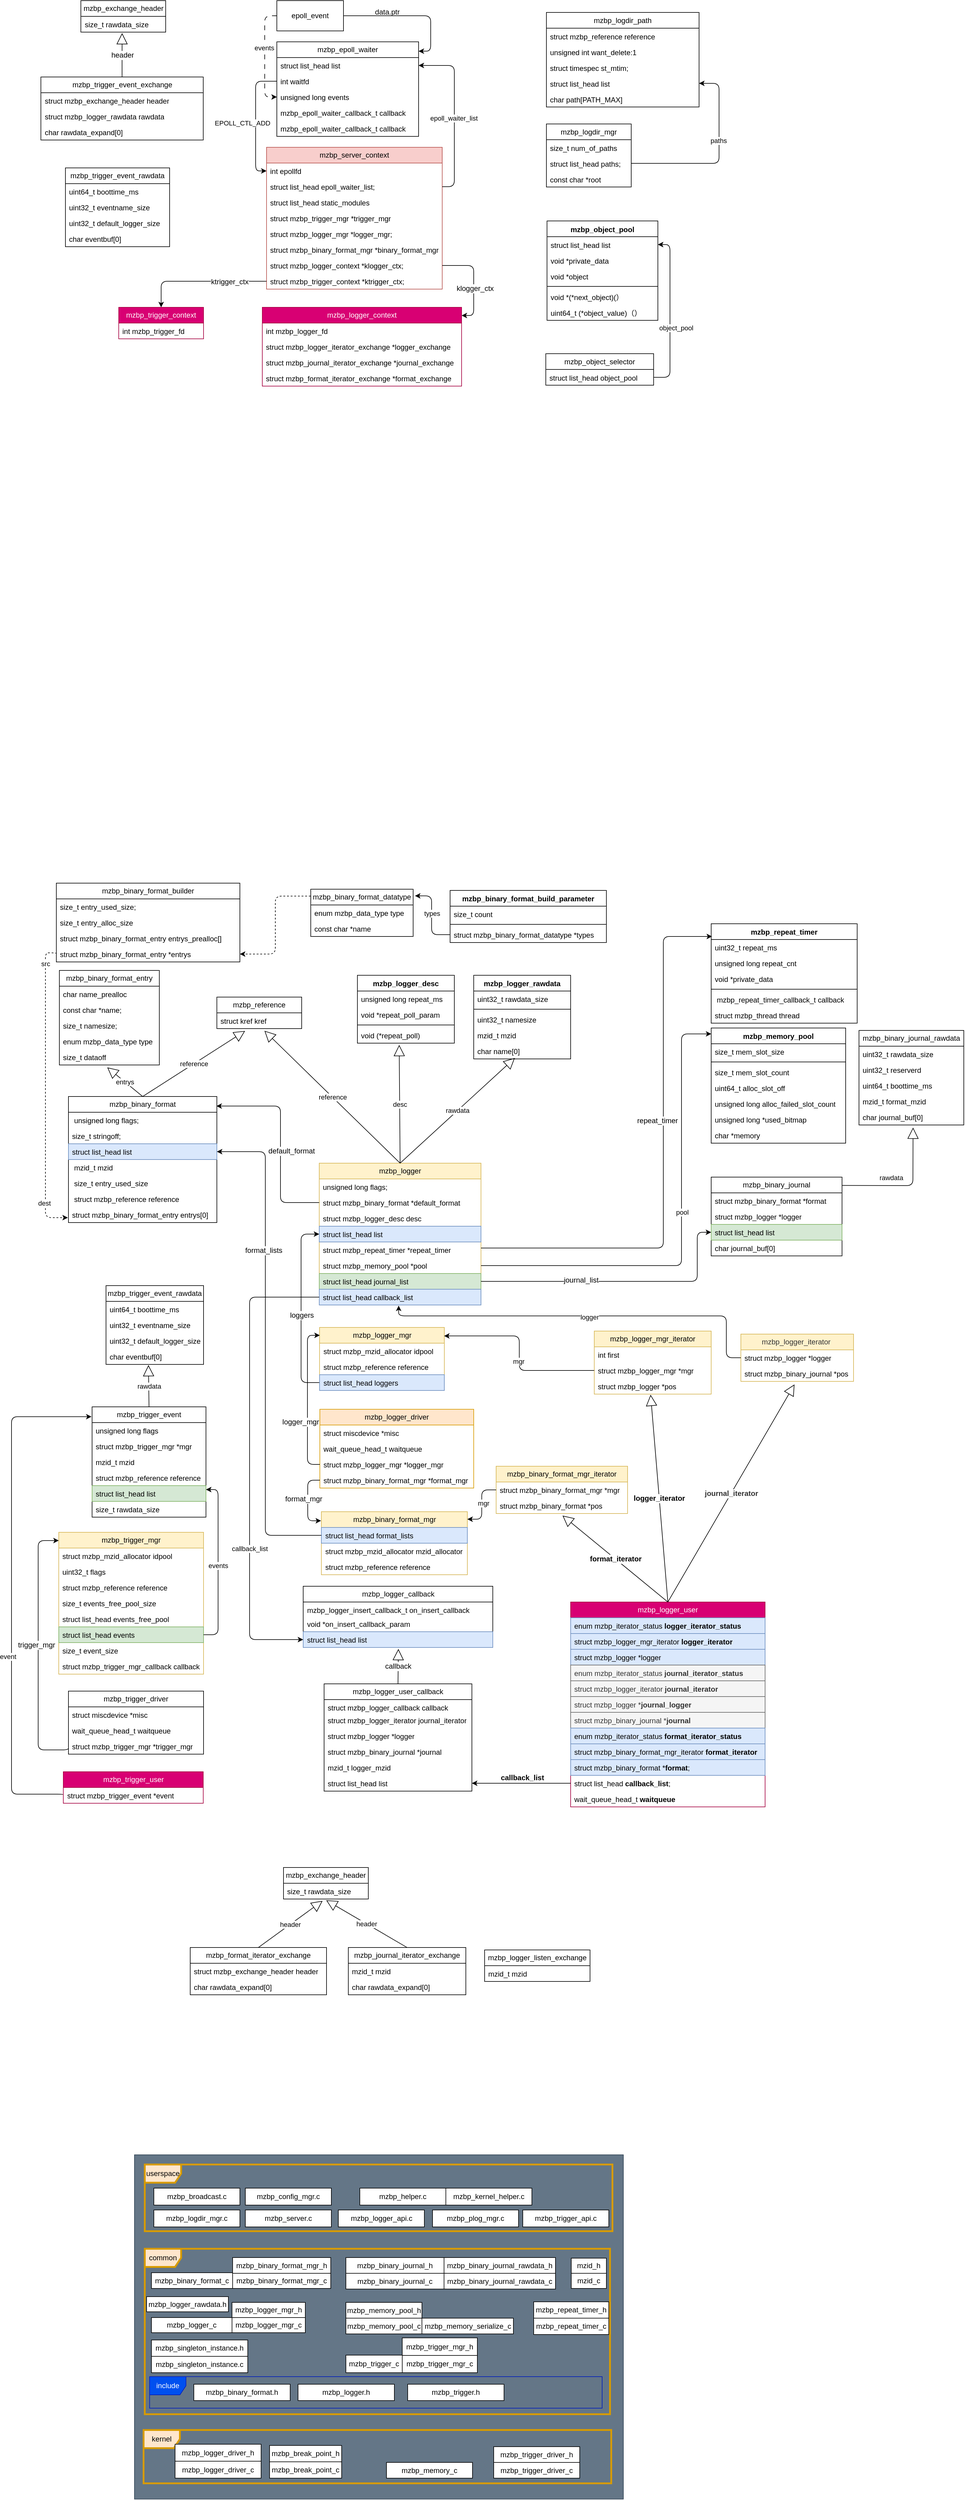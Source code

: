 <mxfile version="24.3.1" type="github">
  <diagram name="第 1 页" id="g3Hd0jUkaO_XOJKfGeiR">
    <mxGraphModel dx="2113" dy="706" grid="0" gridSize="10" guides="1" tooltips="1" connect="1" arrows="1" fold="1" page="0" pageScale="1" pageWidth="827" pageHeight="1169" math="0" shadow="0">
      <root>
        <mxCell id="0" />
        <mxCell id="1" parent="0" />
        <mxCell id="vm_1jEi1vaAd91G31tB6-1" value="" style="rounded=0;whiteSpace=wrap;html=1;fillColor=#647687;strokeColor=#314354;fontColor=#ffffff;" parent="1" vertex="1">
          <mxGeometry x="-201" y="3600" width="807" height="568" as="geometry" />
        </mxCell>
        <mxCell id="iTceiT4nKeH-VWD7ciHX-1" value="mzbp_reference" style="swimlane;fontStyle=0;childLayout=stackLayout;horizontal=1;startSize=26;fillColor=none;horizontalStack=0;resizeParent=1;resizeParentMax=0;resizeLast=0;collapsible=1;marginBottom=0;whiteSpace=wrap;html=1;" parent="1" vertex="1">
          <mxGeometry x="-65" y="1690" width="140" height="52" as="geometry" />
        </mxCell>
        <mxCell id="iTceiT4nKeH-VWD7ciHX-2" value="struct kref kref" style="text;strokeColor=none;fillColor=none;align=left;verticalAlign=top;spacingLeft=4;spacingRight=4;overflow=hidden;rotatable=0;points=[[0,0.5],[1,0.5]];portConstraint=eastwest;whiteSpace=wrap;html=1;" parent="iTceiT4nKeH-VWD7ciHX-1" vertex="1">
          <mxGeometry y="26" width="140" height="26" as="geometry" />
        </mxCell>
        <mxCell id="iTceiT4nKeH-VWD7ciHX-5" value="mzbp_binary_format" style="swimlane;fontStyle=0;childLayout=stackLayout;horizontal=1;startSize=26;fillColor=none;horizontalStack=0;resizeParent=1;resizeParentMax=0;resizeLast=0;collapsible=1;marginBottom=0;whiteSpace=wrap;html=1;" parent="1" vertex="1">
          <mxGeometry x="-310" y="1854" width="245" height="208" as="geometry" />
        </mxCell>
        <mxCell id="iTceiT4nKeH-VWD7ciHX-6" value="&amp;nbsp;unsigned long flags;" style="text;strokeColor=none;fillColor=none;align=left;verticalAlign=top;spacingLeft=4;spacingRight=4;overflow=hidden;rotatable=0;points=[[0,0.5],[1,0.5]];portConstraint=eastwest;whiteSpace=wrap;html=1;" parent="iTceiT4nKeH-VWD7ciHX-5" vertex="1">
          <mxGeometry y="26" width="245" height="26" as="geometry" />
        </mxCell>
        <mxCell id="0FKUfAftavoVTA-sGFL--50" value="size_t stringoff;" style="text;strokeColor=none;fillColor=none;align=left;verticalAlign=top;spacingLeft=4;spacingRight=4;overflow=hidden;rotatable=0;points=[[0,0.5],[1,0.5]];portConstraint=eastwest;whiteSpace=wrap;html=1;" parent="iTceiT4nKeH-VWD7ciHX-5" vertex="1">
          <mxGeometry y="52" width="245" height="26" as="geometry" />
        </mxCell>
        <mxCell id="v75U0_ZMaYML8cazPBvQ-14" value="struct list_head list" style="text;strokeColor=#6c8ebf;fillColor=#dae8fc;align=left;verticalAlign=top;spacingLeft=4;spacingRight=4;overflow=hidden;rotatable=0;points=[[0,0.5],[1,0.5]];portConstraint=eastwest;whiteSpace=wrap;html=1;" parent="iTceiT4nKeH-VWD7ciHX-5" vertex="1">
          <mxGeometry y="78" width="245" height="26" as="geometry" />
        </mxCell>
        <mxCell id="iTceiT4nKeH-VWD7ciHX-7" value="&amp;nbsp;mzid_t mzid" style="text;strokeColor=none;fillColor=none;align=left;verticalAlign=top;spacingLeft=4;spacingRight=4;overflow=hidden;rotatable=0;points=[[0,0.5],[1,0.5]];portConstraint=eastwest;whiteSpace=wrap;html=1;" parent="iTceiT4nKeH-VWD7ciHX-5" vertex="1">
          <mxGeometry y="104" width="245" height="26" as="geometry" />
        </mxCell>
        <mxCell id="0FKUfAftavoVTA-sGFL--49" value="&amp;nbsp;size_t entry_used_size" style="text;strokeColor=none;fillColor=none;align=left;verticalAlign=top;spacingLeft=4;spacingRight=4;overflow=hidden;rotatable=0;points=[[0,0.5],[1,0.5]];portConstraint=eastwest;whiteSpace=wrap;html=1;" parent="iTceiT4nKeH-VWD7ciHX-5" vertex="1">
          <mxGeometry y="130" width="245" height="26" as="geometry" />
        </mxCell>
        <mxCell id="0FKUfAftavoVTA-sGFL--17" value="&amp;nbsp;struct mzbp_reference reference" style="text;strokeColor=none;fillColor=none;align=left;verticalAlign=top;spacingLeft=4;spacingRight=4;overflow=hidden;rotatable=0;points=[[0,0.5],[1,0.5]];portConstraint=eastwest;whiteSpace=wrap;html=1;" parent="iTceiT4nKeH-VWD7ciHX-5" vertex="1">
          <mxGeometry y="156" width="245" height="26" as="geometry" />
        </mxCell>
        <mxCell id="iTceiT4nKeH-VWD7ciHX-8" value="struct mzbp_binary_format_entry entrys[0]" style="text;strokeColor=none;fillColor=none;align=left;verticalAlign=top;spacingLeft=4;spacingRight=4;overflow=hidden;rotatable=0;points=[[0,0.5],[1,0.5]];portConstraint=eastwest;whiteSpace=wrap;html=1;" parent="iTceiT4nKeH-VWD7ciHX-5" vertex="1">
          <mxGeometry y="182" width="245" height="26" as="geometry" />
        </mxCell>
        <mxCell id="iTceiT4nKeH-VWD7ciHX-9" value="reference" style="endArrow=block;endSize=16;endFill=0;html=1;rounded=0;exitX=0.5;exitY=0;exitDx=0;exitDy=0;entryX=0.333;entryY=1.147;entryDx=0;entryDy=0;entryPerimeter=0;" parent="1" source="iTceiT4nKeH-VWD7ciHX-5" target="iTceiT4nKeH-VWD7ciHX-2" edge="1">
          <mxGeometry width="160" relative="1" as="geometry">
            <mxPoint x="153" y="1607" as="sourcePoint" />
            <mxPoint x="-28" y="1789" as="targetPoint" />
          </mxGeometry>
        </mxCell>
        <mxCell id="iTceiT4nKeH-VWD7ciHX-10" value="mzbp_binary_format_entry" style="swimlane;fontStyle=0;childLayout=stackLayout;horizontal=1;startSize=26;fillColor=none;horizontalStack=0;resizeParent=1;resizeParentMax=0;resizeLast=0;collapsible=1;marginBottom=0;whiteSpace=wrap;html=1;" parent="1" vertex="1">
          <mxGeometry x="-325" y="1646" width="165" height="156" as="geometry" />
        </mxCell>
        <mxCell id="iTceiT4nKeH-VWD7ciHX-11" value="char name_prealloc" style="text;strokeColor=none;fillColor=none;align=left;verticalAlign=top;spacingLeft=4;spacingRight=4;overflow=hidden;rotatable=0;points=[[0,0.5],[1,0.5]];portConstraint=eastwest;whiteSpace=wrap;html=1;" parent="iTceiT4nKeH-VWD7ciHX-10" vertex="1">
          <mxGeometry y="26" width="165" height="26" as="geometry" />
        </mxCell>
        <mxCell id="iTceiT4nKeH-VWD7ciHX-12" value="const char *name;" style="text;strokeColor=none;fillColor=none;align=left;verticalAlign=top;spacingLeft=4;spacingRight=4;overflow=hidden;rotatable=0;points=[[0,0.5],[1,0.5]];portConstraint=eastwest;whiteSpace=wrap;html=1;" parent="iTceiT4nKeH-VWD7ciHX-10" vertex="1">
          <mxGeometry y="52" width="165" height="26" as="geometry" />
        </mxCell>
        <mxCell id="vm_1jEi1vaAd91G31tB6-6" value="size_t namesize;" style="text;strokeColor=none;fillColor=none;align=left;verticalAlign=top;spacingLeft=4;spacingRight=4;overflow=hidden;rotatable=0;points=[[0,0.5],[1,0.5]];portConstraint=eastwest;whiteSpace=wrap;html=1;" parent="iTceiT4nKeH-VWD7ciHX-10" vertex="1">
          <mxGeometry y="78" width="165" height="26" as="geometry" />
        </mxCell>
        <mxCell id="iTceiT4nKeH-VWD7ciHX-13" value="enum mzbp_data_type type" style="text;strokeColor=none;fillColor=none;align=left;verticalAlign=top;spacingLeft=4;spacingRight=4;overflow=hidden;rotatable=0;points=[[0,0.5],[1,0.5]];portConstraint=eastwest;whiteSpace=wrap;html=1;" parent="iTceiT4nKeH-VWD7ciHX-10" vertex="1">
          <mxGeometry y="104" width="165" height="26" as="geometry" />
        </mxCell>
        <mxCell id="iTceiT4nKeH-VWD7ciHX-14" value="size_t dataoff" style="text;strokeColor=none;fillColor=none;align=left;verticalAlign=top;spacingLeft=4;spacingRight=4;overflow=hidden;rotatable=0;points=[[0,0.5],[1,0.5]];portConstraint=eastwest;whiteSpace=wrap;html=1;" parent="iTceiT4nKeH-VWD7ciHX-10" vertex="1">
          <mxGeometry y="130" width="165" height="26" as="geometry" />
        </mxCell>
        <mxCell id="iTceiT4nKeH-VWD7ciHX-15" value="entrys" style="endArrow=block;endSize=16;endFill=0;html=1;rounded=0;exitX=0.5;exitY=0;exitDx=0;exitDy=0;entryX=0.479;entryY=1.154;entryDx=0;entryDy=0;entryPerimeter=0;" parent="1" source="iTceiT4nKeH-VWD7ciHX-5" target="iTceiT4nKeH-VWD7ciHX-14" edge="1">
          <mxGeometry width="160" relative="1" as="geometry">
            <mxPoint x="155" y="1826" as="sourcePoint" />
            <mxPoint x="315" y="1826" as="targetPoint" />
          </mxGeometry>
        </mxCell>
        <mxCell id="iTceiT4nKeH-VWD7ciHX-16" value="mzbp_logger" style="swimlane;fontStyle=0;childLayout=stackLayout;horizontal=1;startSize=26;fillColor=#fff2cc;horizontalStack=0;resizeParent=1;resizeParentMax=0;resizeLast=0;collapsible=1;marginBottom=0;whiteSpace=wrap;html=1;strokeColor=#d6b656;" parent="1" vertex="1">
          <mxGeometry x="104" y="1964" width="267" height="234" as="geometry" />
        </mxCell>
        <mxCell id="iTceiT4nKeH-VWD7ciHX-17" value="unsigned long flags;" style="text;strokeColor=none;fillColor=none;align=left;verticalAlign=top;spacingLeft=4;spacingRight=4;overflow=hidden;rotatable=0;points=[[0,0.5],[1,0.5]];portConstraint=eastwest;whiteSpace=wrap;html=1;" parent="iTceiT4nKeH-VWD7ciHX-16" vertex="1">
          <mxGeometry y="26" width="267" height="26" as="geometry" />
        </mxCell>
        <mxCell id="0FKUfAftavoVTA-sGFL--28" value="struct mzbp_binary_format *default_format" style="text;strokeColor=none;fillColor=none;align=left;verticalAlign=top;spacingLeft=4;spacingRight=4;overflow=hidden;rotatable=0;points=[[0,0.5],[1,0.5]];portConstraint=eastwest;whiteSpace=wrap;html=1;" parent="iTceiT4nKeH-VWD7ciHX-16" vertex="1">
          <mxGeometry y="52" width="267" height="26" as="geometry" />
        </mxCell>
        <mxCell id="0FKUfAftavoVTA-sGFL--27" value="struct mzbp_logger_desc desc" style="text;strokeColor=none;fillColor=none;align=left;verticalAlign=top;spacingLeft=4;spacingRight=4;overflow=hidden;rotatable=0;points=[[0,0.5],[1,0.5]];portConstraint=eastwest;whiteSpace=wrap;html=1;" parent="iTceiT4nKeH-VWD7ciHX-16" vertex="1">
          <mxGeometry y="78" width="267" height="26" as="geometry" />
        </mxCell>
        <mxCell id="iTceiT4nKeH-VWD7ciHX-18" value="struct list_head list" style="text;strokeColor=#6c8ebf;fillColor=#dae8fc;align=left;verticalAlign=top;spacingLeft=4;spacingRight=4;overflow=hidden;rotatable=0;points=[[0,0.5],[1,0.5]];portConstraint=eastwest;whiteSpace=wrap;html=1;" parent="iTceiT4nKeH-VWD7ciHX-16" vertex="1">
          <mxGeometry y="104" width="267" height="26" as="geometry" />
        </mxCell>
        <mxCell id="iTceiT4nKeH-VWD7ciHX-37" value="struct mzbp_repeat_timer *repeat_timer" style="text;strokeColor=none;fillColor=none;align=left;verticalAlign=top;spacingLeft=4;spacingRight=4;overflow=hidden;rotatable=0;points=[[0,0.5],[1,0.5]];portConstraint=eastwest;whiteSpace=wrap;html=1;" parent="iTceiT4nKeH-VWD7ciHX-16" vertex="1">
          <mxGeometry y="130" width="267" height="26" as="geometry" />
        </mxCell>
        <mxCell id="iTceiT4nKeH-VWD7ciHX-19" value="struct mzbp_memory_pool *pool" style="text;strokeColor=none;fillColor=none;align=left;verticalAlign=top;spacingLeft=4;spacingRight=4;overflow=hidden;rotatable=0;points=[[0,0.5],[1,0.5]];portConstraint=eastwest;whiteSpace=wrap;html=1;" parent="iTceiT4nKeH-VWD7ciHX-16" vertex="1">
          <mxGeometry y="156" width="267" height="26" as="geometry" />
        </mxCell>
        <mxCell id="2hhD5rwbu-yavu2AxfHl-5" value="struct list_head journal_list" style="text;strokeColor=#82b366;fillColor=#d5e8d4;align=left;verticalAlign=top;spacingLeft=4;spacingRight=4;overflow=hidden;rotatable=0;points=[[0,0.5],[1,0.5]];portConstraint=eastwest;whiteSpace=wrap;html=1;" parent="iTceiT4nKeH-VWD7ciHX-16" vertex="1">
          <mxGeometry y="182" width="267" height="26" as="geometry" />
        </mxCell>
        <mxCell id="2hhD5rwbu-yavu2AxfHl-1" value="struct list_head callback_list" style="text;strokeColor=#6c8ebf;fillColor=#dae8fc;align=left;verticalAlign=top;spacingLeft=4;spacingRight=4;overflow=hidden;rotatable=0;points=[[0,0.5],[1,0.5]];portConstraint=eastwest;whiteSpace=wrap;html=1;" parent="iTceiT4nKeH-VWD7ciHX-16" vertex="1">
          <mxGeometry y="208" width="267" height="26" as="geometry" />
        </mxCell>
        <mxCell id="iTceiT4nKeH-VWD7ciHX-20" value="mzbp_logger_desc" style="swimlane;fontStyle=1;align=center;verticalAlign=top;childLayout=stackLayout;horizontal=1;startSize=26;horizontalStack=0;resizeParent=1;resizeParentMax=0;resizeLast=0;collapsible=1;marginBottom=0;whiteSpace=wrap;html=1;" parent="1" vertex="1">
          <mxGeometry x="167" y="1654" width="160" height="112" as="geometry" />
        </mxCell>
        <mxCell id="iTceiT4nKeH-VWD7ciHX-21" value="unsigned long repeat_ms" style="text;strokeColor=none;fillColor=none;align=left;verticalAlign=top;spacingLeft=4;spacingRight=4;overflow=hidden;rotatable=0;points=[[0,0.5],[1,0.5]];portConstraint=eastwest;whiteSpace=wrap;html=1;" parent="iTceiT4nKeH-VWD7ciHX-20" vertex="1">
          <mxGeometry y="26" width="160" height="26" as="geometry" />
        </mxCell>
        <mxCell id="iTceiT4nKeH-VWD7ciHX-47" value="void *repeat_poll_param" style="text;strokeColor=none;fillColor=none;align=left;verticalAlign=top;spacingLeft=4;spacingRight=4;overflow=hidden;rotatable=0;points=[[0,0.5],[1,0.5]];portConstraint=eastwest;whiteSpace=wrap;html=1;" parent="iTceiT4nKeH-VWD7ciHX-20" vertex="1">
          <mxGeometry y="52" width="160" height="26" as="geometry" />
        </mxCell>
        <mxCell id="iTceiT4nKeH-VWD7ciHX-22" value="" style="line;strokeWidth=1;fillColor=none;align=left;verticalAlign=middle;spacingTop=-1;spacingLeft=3;spacingRight=3;rotatable=0;labelPosition=right;points=[];portConstraint=eastwest;strokeColor=inherit;" parent="iTceiT4nKeH-VWD7ciHX-20" vertex="1">
          <mxGeometry y="78" width="160" height="8" as="geometry" />
        </mxCell>
        <mxCell id="iTceiT4nKeH-VWD7ciHX-23" value="void (*repeat_poll)" style="text;strokeColor=none;fillColor=none;align=left;verticalAlign=top;spacingLeft=4;spacingRight=4;overflow=hidden;rotatable=0;points=[[0,0.5],[1,0.5]];portConstraint=eastwest;whiteSpace=wrap;html=1;" parent="iTceiT4nKeH-VWD7ciHX-20" vertex="1">
          <mxGeometry y="86" width="160" height="26" as="geometry" />
        </mxCell>
        <mxCell id="iTceiT4nKeH-VWD7ciHX-24" style="edgeStyle=orthogonalEdgeStyle;rounded=1;orthogonalLoop=1;jettySize=auto;html=1;curved=0;exitX=0;exitY=0.5;exitDx=0;exitDy=0;entryX=0.997;entryY=0.076;entryDx=0;entryDy=0;entryPerimeter=0;" parent="1" source="0FKUfAftavoVTA-sGFL--28" target="iTceiT4nKeH-VWD7ciHX-5" edge="1">
          <mxGeometry relative="1" as="geometry">
            <mxPoint x="-3" y="1897" as="targetPoint" />
            <Array as="points">
              <mxPoint x="40" y="2029" />
              <mxPoint x="40" y="1870" />
            </Array>
          </mxGeometry>
        </mxCell>
        <mxCell id="iTceiT4nKeH-VWD7ciHX-25" value="&lt;span style=&quot;font-size: 12px; text-align: left; text-wrap: wrap;&quot;&gt;default_format&lt;/span&gt;" style="edgeLabel;html=1;align=center;verticalAlign=middle;resizable=0;points=[];" parent="iTceiT4nKeH-VWD7ciHX-24" vertex="1" connectable="0">
          <mxGeometry x="-0.109" relative="1" as="geometry">
            <mxPoint x="18" y="-3" as="offset" />
          </mxGeometry>
        </mxCell>
        <mxCell id="iTceiT4nKeH-VWD7ciHX-26" value="desc" style="endArrow=block;endSize=16;endFill=0;html=1;rounded=0;exitX=0.5;exitY=0;exitDx=0;exitDy=0;entryX=0.431;entryY=1.109;entryDx=0;entryDy=0;entryPerimeter=0;" parent="1" source="iTceiT4nKeH-VWD7ciHX-16" target="iTceiT4nKeH-VWD7ciHX-23" edge="1">
          <mxGeometry width="160" relative="1" as="geometry">
            <mxPoint x="604" y="1961" as="sourcePoint" />
            <mxPoint x="288" y="1676" as="targetPoint" />
          </mxGeometry>
        </mxCell>
        <mxCell id="iTceiT4nKeH-VWD7ciHX-27" value="mzbp_repeat_timer" style="swimlane;fontStyle=1;align=center;verticalAlign=top;childLayout=stackLayout;horizontal=1;startSize=26;horizontalStack=0;resizeParent=1;resizeParentMax=0;resizeLast=0;collapsible=1;marginBottom=0;whiteSpace=wrap;html=1;" parent="1" vertex="1">
          <mxGeometry x="751" y="1569" width="241" height="164" as="geometry" />
        </mxCell>
        <mxCell id="iTceiT4nKeH-VWD7ciHX-28" value="uint32_t repeat_ms" style="text;strokeColor=none;fillColor=none;align=left;verticalAlign=top;spacingLeft=4;spacingRight=4;overflow=hidden;rotatable=0;points=[[0,0.5],[1,0.5]];portConstraint=eastwest;whiteSpace=wrap;html=1;" parent="iTceiT4nKeH-VWD7ciHX-27" vertex="1">
          <mxGeometry y="26" width="241" height="26" as="geometry" />
        </mxCell>
        <mxCell id="vm_1jEi1vaAd91G31tB6-2" value="unsigned long repeat_cnt" style="text;strokeColor=none;fillColor=none;align=left;verticalAlign=top;spacingLeft=4;spacingRight=4;overflow=hidden;rotatable=0;points=[[0,0.5],[1,0.5]];portConstraint=eastwest;whiteSpace=wrap;html=1;" parent="iTceiT4nKeH-VWD7ciHX-27" vertex="1">
          <mxGeometry y="52" width="241" height="26" as="geometry" />
        </mxCell>
        <mxCell id="vm_1jEi1vaAd91G31tB6-3" value="void *private_data" style="text;strokeColor=none;fillColor=none;align=left;verticalAlign=top;spacingLeft=4;spacingRight=4;overflow=hidden;rotatable=0;points=[[0,0.5],[1,0.5]];portConstraint=eastwest;whiteSpace=wrap;html=1;" parent="iTceiT4nKeH-VWD7ciHX-27" vertex="1">
          <mxGeometry y="78" width="241" height="26" as="geometry" />
        </mxCell>
        <mxCell id="iTceiT4nKeH-VWD7ciHX-29" value="" style="line;strokeWidth=1;fillColor=none;align=left;verticalAlign=middle;spacingTop=-1;spacingLeft=3;spacingRight=3;rotatable=0;labelPosition=right;points=[];portConstraint=eastwest;strokeColor=inherit;" parent="iTceiT4nKeH-VWD7ciHX-27" vertex="1">
          <mxGeometry y="104" width="241" height="8" as="geometry" />
        </mxCell>
        <mxCell id="iTceiT4nKeH-VWD7ciHX-30" value="&amp;nbsp;mzbp_repeat_timer_callback_t callback" style="text;strokeColor=none;fillColor=none;align=left;verticalAlign=top;spacingLeft=4;spacingRight=4;overflow=hidden;rotatable=0;points=[[0,0.5],[1,0.5]];portConstraint=eastwest;whiteSpace=wrap;html=1;" parent="iTceiT4nKeH-VWD7ciHX-27" vertex="1">
          <mxGeometry y="112" width="241" height="26" as="geometry" />
        </mxCell>
        <mxCell id="vm_1jEi1vaAd91G31tB6-4" value="struct mzbp_thread thread" style="text;strokeColor=none;fillColor=none;align=left;verticalAlign=top;spacingLeft=4;spacingRight=4;overflow=hidden;rotatable=0;points=[[0,0.5],[1,0.5]];portConstraint=eastwest;whiteSpace=wrap;html=1;" parent="iTceiT4nKeH-VWD7ciHX-27" vertex="1">
          <mxGeometry y="138" width="241" height="26" as="geometry" />
        </mxCell>
        <mxCell id="iTceiT4nKeH-VWD7ciHX-31" style="edgeStyle=orthogonalEdgeStyle;rounded=1;orthogonalLoop=1;jettySize=auto;html=1;entryX=0.006;entryY=0.128;entryDx=0;entryDy=0;entryPerimeter=0;curved=0;" parent="1" target="iTceiT4nKeH-VWD7ciHX-27" edge="1">
          <mxGeometry relative="1" as="geometry">
            <Array as="points">
              <mxPoint x="672" y="2104" />
              <mxPoint x="672" y="1590" />
            </Array>
            <mxPoint x="371" y="2104" as="sourcePoint" />
          </mxGeometry>
        </mxCell>
        <mxCell id="iTceiT4nKeH-VWD7ciHX-32" value="&lt;span style=&quot;font-size: 12px; text-align: left; text-wrap: wrap;&quot;&gt;repeat_timer&lt;/span&gt;" style="edgeLabel;html=1;align=center;verticalAlign=middle;resizable=0;points=[];" parent="iTceiT4nKeH-VWD7ciHX-31" vertex="1" connectable="0">
          <mxGeometry x="0.137" y="1" relative="1" as="geometry">
            <mxPoint x="-9" y="-2" as="offset" />
          </mxGeometry>
        </mxCell>
        <mxCell id="iTceiT4nKeH-VWD7ciHX-33" value="mzbp_memory_pool" style="swimlane;fontStyle=1;align=center;verticalAlign=top;childLayout=stackLayout;horizontal=1;startSize=26;horizontalStack=0;resizeParent=1;resizeParentMax=0;resizeLast=0;collapsible=1;marginBottom=0;whiteSpace=wrap;html=1;" parent="1" vertex="1">
          <mxGeometry x="751" y="1741" width="222" height="190" as="geometry" />
        </mxCell>
        <mxCell id="iTceiT4nKeH-VWD7ciHX-34" value="size_t mem_slot_size" style="text;strokeColor=none;fillColor=none;align=left;verticalAlign=top;spacingLeft=4;spacingRight=4;overflow=hidden;rotatable=0;points=[[0,0.5],[1,0.5]];portConstraint=eastwest;whiteSpace=wrap;html=1;" parent="iTceiT4nKeH-VWD7ciHX-33" vertex="1">
          <mxGeometry y="26" width="222" height="26" as="geometry" />
        </mxCell>
        <mxCell id="iTceiT4nKeH-VWD7ciHX-35" value="" style="line;strokeWidth=1;fillColor=none;align=left;verticalAlign=middle;spacingTop=-1;spacingLeft=3;spacingRight=3;rotatable=0;labelPosition=right;points=[];portConstraint=eastwest;strokeColor=inherit;" parent="iTceiT4nKeH-VWD7ciHX-33" vertex="1">
          <mxGeometry y="52" width="222" height="8" as="geometry" />
        </mxCell>
        <mxCell id="iTceiT4nKeH-VWD7ciHX-36" value="size_t mem_slot_count" style="text;strokeColor=none;fillColor=none;align=left;verticalAlign=top;spacingLeft=4;spacingRight=4;overflow=hidden;rotatable=0;points=[[0,0.5],[1,0.5]];portConstraint=eastwest;whiteSpace=wrap;html=1;" parent="iTceiT4nKeH-VWD7ciHX-33" vertex="1">
          <mxGeometry y="60" width="222" height="26" as="geometry" />
        </mxCell>
        <mxCell id="0FKUfAftavoVTA-sGFL--19" value="uint64_t alloc_slot_off" style="text;strokeColor=none;fillColor=none;align=left;verticalAlign=top;spacingLeft=4;spacingRight=4;overflow=hidden;rotatable=0;points=[[0,0.5],[1,0.5]];portConstraint=eastwest;whiteSpace=wrap;html=1;" parent="iTceiT4nKeH-VWD7ciHX-33" vertex="1">
          <mxGeometry y="86" width="222" height="26" as="geometry" />
        </mxCell>
        <mxCell id="0FKUfAftavoVTA-sGFL--20" value="unsigned long alloc_failed_slot_count" style="text;strokeColor=none;fillColor=none;align=left;verticalAlign=top;spacingLeft=4;spacingRight=4;overflow=hidden;rotatable=0;points=[[0,0.5],[1,0.5]];portConstraint=eastwest;whiteSpace=wrap;html=1;" parent="iTceiT4nKeH-VWD7ciHX-33" vertex="1">
          <mxGeometry y="112" width="222" height="26" as="geometry" />
        </mxCell>
        <mxCell id="0FKUfAftavoVTA-sGFL--21" value="unsigned long *used_bitmap" style="text;strokeColor=none;fillColor=none;align=left;verticalAlign=top;spacingLeft=4;spacingRight=4;overflow=hidden;rotatable=0;points=[[0,0.5],[1,0.5]];portConstraint=eastwest;whiteSpace=wrap;html=1;" parent="iTceiT4nKeH-VWD7ciHX-33" vertex="1">
          <mxGeometry y="138" width="222" height="26" as="geometry" />
        </mxCell>
        <mxCell id="0FKUfAftavoVTA-sGFL--22" value="char *memory" style="text;strokeColor=none;fillColor=none;align=left;verticalAlign=top;spacingLeft=4;spacingRight=4;overflow=hidden;rotatable=0;points=[[0,0.5],[1,0.5]];portConstraint=eastwest;whiteSpace=wrap;html=1;" parent="iTceiT4nKeH-VWD7ciHX-33" vertex="1">
          <mxGeometry y="164" width="222" height="26" as="geometry" />
        </mxCell>
        <mxCell id="iTceiT4nKeH-VWD7ciHX-38" style="edgeStyle=orthogonalEdgeStyle;rounded=1;orthogonalLoop=1;jettySize=auto;html=1;curved=0;entryX=0.001;entryY=0.051;entryDx=0;entryDy=0;entryPerimeter=0;exitX=1;exitY=0.5;exitDx=0;exitDy=0;" parent="1" source="iTceiT4nKeH-VWD7ciHX-19" target="iTceiT4nKeH-VWD7ciHX-33" edge="1">
          <mxGeometry relative="1" as="geometry">
            <Array as="points">
              <mxPoint x="702" y="2133" />
              <mxPoint x="702" y="1751" />
            </Array>
            <mxPoint x="473" y="1871" as="sourcePoint" />
            <mxPoint x="709.11" y="1833.63" as="targetPoint" />
          </mxGeometry>
        </mxCell>
        <mxCell id="iTceiT4nKeH-VWD7ciHX-39" value="pool" style="edgeLabel;html=1;align=center;verticalAlign=middle;resizable=0;points=[];" parent="iTceiT4nKeH-VWD7ciHX-38" vertex="1" connectable="0">
          <mxGeometry x="0.1" y="-1" relative="1" as="geometry">
            <mxPoint as="offset" />
          </mxGeometry>
        </mxCell>
        <mxCell id="iTceiT4nKeH-VWD7ciHX-40" value="mzbp_logger_rawdata" style="swimlane;fontStyle=1;align=center;verticalAlign=top;childLayout=stackLayout;horizontal=1;startSize=26;horizontalStack=0;resizeParent=1;resizeParentMax=0;resizeLast=0;collapsible=1;marginBottom=0;whiteSpace=wrap;html=1;" parent="1" vertex="1">
          <mxGeometry x="359" y="1654" width="160" height="138" as="geometry" />
        </mxCell>
        <mxCell id="iTceiT4nKeH-VWD7ciHX-41" value="uint32_t rawdata_size" style="text;strokeColor=none;fillColor=none;align=left;verticalAlign=top;spacingLeft=4;spacingRight=4;overflow=hidden;rotatable=0;points=[[0,0.5],[1,0.5]];portConstraint=eastwest;whiteSpace=wrap;html=1;" parent="iTceiT4nKeH-VWD7ciHX-40" vertex="1">
          <mxGeometry y="26" width="160" height="26" as="geometry" />
        </mxCell>
        <mxCell id="iTceiT4nKeH-VWD7ciHX-42" value="" style="line;strokeWidth=1;fillColor=none;align=left;verticalAlign=middle;spacingTop=-1;spacingLeft=3;spacingRight=3;rotatable=0;labelPosition=right;points=[];portConstraint=eastwest;strokeColor=inherit;" parent="iTceiT4nKeH-VWD7ciHX-40" vertex="1">
          <mxGeometry y="52" width="160" height="8" as="geometry" />
        </mxCell>
        <mxCell id="iTceiT4nKeH-VWD7ciHX-43" value="uint32_t namesize" style="text;strokeColor=none;fillColor=none;align=left;verticalAlign=top;spacingLeft=4;spacingRight=4;overflow=hidden;rotatable=0;points=[[0,0.5],[1,0.5]];portConstraint=eastwest;whiteSpace=wrap;html=1;" parent="iTceiT4nKeH-VWD7ciHX-40" vertex="1">
          <mxGeometry y="60" width="160" height="26" as="geometry" />
        </mxCell>
        <mxCell id="0FKUfAftavoVTA-sGFL--25" value="mzid_t mzid" style="text;strokeColor=none;fillColor=none;align=left;verticalAlign=top;spacingLeft=4;spacingRight=4;overflow=hidden;rotatable=0;points=[[0,0.5],[1,0.5]];portConstraint=eastwest;whiteSpace=wrap;html=1;" parent="iTceiT4nKeH-VWD7ciHX-40" vertex="1">
          <mxGeometry y="86" width="160" height="26" as="geometry" />
        </mxCell>
        <mxCell id="0FKUfAftavoVTA-sGFL--26" value="char name[0]" style="text;strokeColor=none;fillColor=none;align=left;verticalAlign=top;spacingLeft=4;spacingRight=4;overflow=hidden;rotatable=0;points=[[0,0.5],[1,0.5]];portConstraint=eastwest;whiteSpace=wrap;html=1;" parent="iTceiT4nKeH-VWD7ciHX-40" vertex="1">
          <mxGeometry y="112" width="160" height="26" as="geometry" />
        </mxCell>
        <mxCell id="iTceiT4nKeH-VWD7ciHX-44" value="rawdata" style="endArrow=block;endSize=16;endFill=0;html=1;rounded=0;exitX=0.5;exitY=0;exitDx=0;exitDy=0;entryX=0.425;entryY=0.937;entryDx=0;entryDy=0;entryPerimeter=0;" parent="1" source="iTceiT4nKeH-VWD7ciHX-16" target="0FKUfAftavoVTA-sGFL--26" edge="1">
          <mxGeometry width="160" relative="1" as="geometry">
            <mxPoint x="632" y="1957" as="sourcePoint" />
            <mxPoint x="792" y="1957" as="targetPoint" />
          </mxGeometry>
        </mxCell>
        <mxCell id="iTceiT4nKeH-VWD7ciHX-45" value="reference" style="endArrow=block;endSize=16;endFill=0;html=1;rounded=0;exitX=0.5;exitY=0;exitDx=0;exitDy=0;entryX=0.561;entryY=1.136;entryDx=0;entryDy=0;entryPerimeter=0;" parent="1" source="iTceiT4nKeH-VWD7ciHX-16" target="iTceiT4nKeH-VWD7ciHX-2" edge="1">
          <mxGeometry x="-0.003" width="160" relative="1" as="geometry">
            <mxPoint x="292" y="1965" as="sourcePoint" />
            <mxPoint x="452" y="1965" as="targetPoint" />
            <mxPoint as="offset" />
          </mxGeometry>
        </mxCell>
        <mxCell id="iTceiT4nKeH-VWD7ciHX-68" value="mzbp_binary_format_build_parameter" style="swimlane;fontStyle=1;align=center;verticalAlign=top;childLayout=stackLayout;horizontal=1;startSize=26;horizontalStack=0;resizeParent=1;resizeParentMax=0;resizeLast=0;collapsible=1;marginBottom=0;whiteSpace=wrap;html=1;" parent="1" vertex="1">
          <mxGeometry x="320" y="1514" width="258" height="86" as="geometry" />
        </mxCell>
        <mxCell id="iTceiT4nKeH-VWD7ciHX-69" value="size_t count" style="text;strokeColor=none;fillColor=none;align=left;verticalAlign=top;spacingLeft=4;spacingRight=4;overflow=hidden;rotatable=0;points=[[0,0.5],[1,0.5]];portConstraint=eastwest;whiteSpace=wrap;html=1;" parent="iTceiT4nKeH-VWD7ciHX-68" vertex="1">
          <mxGeometry y="26" width="258" height="26" as="geometry" />
        </mxCell>
        <mxCell id="iTceiT4nKeH-VWD7ciHX-70" value="" style="line;strokeWidth=1;fillColor=none;align=left;verticalAlign=middle;spacingTop=-1;spacingLeft=3;spacingRight=3;rotatable=0;labelPosition=right;points=[];portConstraint=eastwest;strokeColor=inherit;" parent="iTceiT4nKeH-VWD7ciHX-68" vertex="1">
          <mxGeometry y="52" width="258" height="8" as="geometry" />
        </mxCell>
        <mxCell id="iTceiT4nKeH-VWD7ciHX-71" value="struct mzbp_binary_format_datatype *types" style="text;strokeColor=none;fillColor=none;align=left;verticalAlign=top;spacingLeft=4;spacingRight=4;overflow=hidden;rotatable=0;points=[[0,0.5],[1,0.5]];portConstraint=eastwest;whiteSpace=wrap;html=1;" parent="iTceiT4nKeH-VWD7ciHX-68" vertex="1">
          <mxGeometry y="60" width="258" height="26" as="geometry" />
        </mxCell>
        <mxCell id="0FKUfAftavoVTA-sGFL--16" style="edgeStyle=orthogonalEdgeStyle;rounded=1;orthogonalLoop=1;jettySize=auto;html=1;entryX=1;entryY=0.5;entryDx=0;entryDy=0;exitX=-0.001;exitY=0.146;exitDx=0;exitDy=0;exitPerimeter=0;curved=0;dashed=1;" parent="1" source="iTceiT4nKeH-VWD7ciHX-82" target="0FKUfAftavoVTA-sGFL--10" edge="1">
          <mxGeometry relative="1" as="geometry" />
        </mxCell>
        <mxCell id="iTceiT4nKeH-VWD7ciHX-82" value="mzbp_binary_format_datatype" style="swimlane;fontStyle=0;childLayout=stackLayout;horizontal=1;startSize=26;fillColor=none;horizontalStack=0;resizeParent=1;resizeParentMax=0;resizeLast=0;collapsible=1;marginBottom=0;whiteSpace=wrap;html=1;" parent="1" vertex="1">
          <mxGeometry x="90" y="1512" width="169" height="78" as="geometry" />
        </mxCell>
        <mxCell id="iTceiT4nKeH-VWD7ciHX-83" value="enum mzbp_data_type type" style="text;strokeColor=none;fillColor=none;align=left;verticalAlign=top;spacingLeft=4;spacingRight=4;overflow=hidden;rotatable=0;points=[[0,0.5],[1,0.5]];portConstraint=eastwest;whiteSpace=wrap;html=1;" parent="iTceiT4nKeH-VWD7ciHX-82" vertex="1">
          <mxGeometry y="26" width="169" height="26" as="geometry" />
        </mxCell>
        <mxCell id="iTceiT4nKeH-VWD7ciHX-84" value="const char *name" style="text;strokeColor=none;fillColor=none;align=left;verticalAlign=top;spacingLeft=4;spacingRight=4;overflow=hidden;rotatable=0;points=[[0,0.5],[1,0.5]];portConstraint=eastwest;whiteSpace=wrap;html=1;" parent="iTceiT4nKeH-VWD7ciHX-82" vertex="1">
          <mxGeometry y="52" width="169" height="26" as="geometry" />
        </mxCell>
        <mxCell id="iTceiT4nKeH-VWD7ciHX-91" style="edgeStyle=orthogonalEdgeStyle;rounded=1;orthogonalLoop=1;jettySize=auto;html=1;entryX=1.018;entryY=0.141;entryDx=0;entryDy=0;entryPerimeter=0;curved=0;" parent="1" source="iTceiT4nKeH-VWD7ciHX-71" target="iTceiT4nKeH-VWD7ciHX-82" edge="1">
          <mxGeometry relative="1" as="geometry" />
        </mxCell>
        <mxCell id="iTceiT4nKeH-VWD7ciHX-92" value="types" style="edgeLabel;html=1;align=center;verticalAlign=middle;resizable=0;points=[];" parent="iTceiT4nKeH-VWD7ciHX-91" vertex="1" connectable="0">
          <mxGeometry x="0.096" y="1" relative="1" as="geometry">
            <mxPoint x="1" y="1" as="offset" />
          </mxGeometry>
        </mxCell>
        <mxCell id="iTceiT4nKeH-VWD7ciHX-109" value="mzbp_binary_format_builder" style="swimlane;fontStyle=0;childLayout=stackLayout;horizontal=1;startSize=26;fillColor=none;horizontalStack=0;resizeParent=1;resizeParentMax=0;resizeLast=0;collapsible=1;marginBottom=0;whiteSpace=wrap;html=1;" parent="1" vertex="1">
          <mxGeometry x="-330" y="1502" width="303" height="130" as="geometry" />
        </mxCell>
        <mxCell id="iTceiT4nKeH-VWD7ciHX-118" value="size_t entry_used_size;" style="text;strokeColor=none;fillColor=none;align=left;verticalAlign=top;spacingLeft=4;spacingRight=4;overflow=hidden;rotatable=0;points=[[0,0.5],[1,0.5]];portConstraint=eastwest;whiteSpace=wrap;html=1;" parent="iTceiT4nKeH-VWD7ciHX-109" vertex="1">
          <mxGeometry y="26" width="303" height="26" as="geometry" />
        </mxCell>
        <mxCell id="iTceiT4nKeH-VWD7ciHX-112" value="size_t entry_alloc_size" style="text;strokeColor=none;fillColor=none;align=left;verticalAlign=top;spacingLeft=4;spacingRight=4;overflow=hidden;rotatable=0;points=[[0,0.5],[1,0.5]];portConstraint=eastwest;whiteSpace=wrap;html=1;" parent="iTceiT4nKeH-VWD7ciHX-109" vertex="1">
          <mxGeometry y="52" width="303" height="26" as="geometry" />
        </mxCell>
        <mxCell id="0FKUfAftavoVTA-sGFL--9" value="struct mzbp_binary_format_entry entrys_prealloc[]" style="text;strokeColor=none;fillColor=none;align=left;verticalAlign=top;spacingLeft=4;spacingRight=4;overflow=hidden;rotatable=0;points=[[0,0.5],[1,0.5]];portConstraint=eastwest;whiteSpace=wrap;html=1;" parent="iTceiT4nKeH-VWD7ciHX-109" vertex="1">
          <mxGeometry y="78" width="303" height="26" as="geometry" />
        </mxCell>
        <mxCell id="0FKUfAftavoVTA-sGFL--10" value="struct mzbp_binary_format_entry *entrys" style="text;strokeColor=none;fillColor=none;align=left;verticalAlign=top;spacingLeft=4;spacingRight=4;overflow=hidden;rotatable=0;points=[[0,0.5],[1,0.5]];portConstraint=eastwest;whiteSpace=wrap;html=1;" parent="iTceiT4nKeH-VWD7ciHX-109" vertex="1">
          <mxGeometry y="104" width="303" height="26" as="geometry" />
        </mxCell>
        <mxCell id="0FKUfAftavoVTA-sGFL--12" style="edgeStyle=orthogonalEdgeStyle;rounded=1;orthogonalLoop=1;jettySize=auto;html=1;entryX=-0.004;entryY=0.689;entryDx=0;entryDy=0;curved=0;dashed=1;exitX=0;exitY=0.5;exitDx=0;exitDy=0;entryPerimeter=0;" parent="1" source="0FKUfAftavoVTA-sGFL--10" target="iTceiT4nKeH-VWD7ciHX-8" edge="1">
          <mxGeometry relative="1" as="geometry">
            <mxPoint x="-212" y="1990.97" as="targetPoint" />
            <Array as="points">
              <mxPoint x="-330" y="1617" />
              <mxPoint x="-348" y="1617" />
              <mxPoint x="-348" y="2054" />
            </Array>
            <mxPoint x="-343" y="1600.97" as="sourcePoint" />
          </mxGeometry>
        </mxCell>
        <mxCell id="0FKUfAftavoVTA-sGFL--13" value="dest" style="edgeLabel;html=1;align=center;verticalAlign=middle;resizable=0;points=[];" parent="0FKUfAftavoVTA-sGFL--12" vertex="1" connectable="0">
          <mxGeometry x="0.701" y="-2" relative="1" as="geometry">
            <mxPoint y="13" as="offset" />
          </mxGeometry>
        </mxCell>
        <mxCell id="0FKUfAftavoVTA-sGFL--14" value="src" style="edgeLabel;html=1;align=center;verticalAlign=middle;resizable=0;points=[];" parent="0FKUfAftavoVTA-sGFL--12" vertex="1" connectable="0">
          <mxGeometry x="-0.652" relative="1" as="geometry">
            <mxPoint y="-48" as="offset" />
          </mxGeometry>
        </mxCell>
        <mxCell id="0FKUfAftavoVTA-sGFL--34" value="mzbp_binary_journal" style="swimlane;fontStyle=0;childLayout=stackLayout;horizontal=1;startSize=26;fillColor=none;horizontalStack=0;resizeParent=1;resizeParentMax=0;resizeLast=0;collapsible=1;marginBottom=0;whiteSpace=wrap;html=1;" parent="1" vertex="1">
          <mxGeometry x="751" y="1987" width="216" height="130" as="geometry" />
        </mxCell>
        <mxCell id="0FKUfAftavoVTA-sGFL--35" value="struct mzbp_binary_format *format" style="text;strokeColor=none;fillColor=none;align=left;verticalAlign=top;spacingLeft=4;spacingRight=4;overflow=hidden;rotatable=0;points=[[0,0.5],[1,0.5]];portConstraint=eastwest;whiteSpace=wrap;html=1;" parent="0FKUfAftavoVTA-sGFL--34" vertex="1">
          <mxGeometry y="26" width="216" height="26" as="geometry" />
        </mxCell>
        <mxCell id="0FKUfAftavoVTA-sGFL--36" value="struct mzbp_logger *logger" style="text;strokeColor=none;fillColor=none;align=left;verticalAlign=top;spacingLeft=4;spacingRight=4;overflow=hidden;rotatable=0;points=[[0,0.5],[1,0.5]];portConstraint=eastwest;whiteSpace=wrap;html=1;" parent="0FKUfAftavoVTA-sGFL--34" vertex="1">
          <mxGeometry y="52" width="216" height="26" as="geometry" />
        </mxCell>
        <mxCell id="UWZFVEixmOFbej5EBi0j-11" value="struct list_head list" style="text;strokeColor=#82b366;fillColor=#d5e8d4;align=left;verticalAlign=top;spacingLeft=4;spacingRight=4;overflow=hidden;rotatable=0;points=[[0,0.5],[1,0.5]];portConstraint=eastwest;whiteSpace=wrap;html=1;" parent="0FKUfAftavoVTA-sGFL--34" vertex="1">
          <mxGeometry y="78" width="216" height="26" as="geometry" />
        </mxCell>
        <mxCell id="0FKUfAftavoVTA-sGFL--37" value="char journal_buf[0]" style="text;strokeColor=none;fillColor=none;align=left;verticalAlign=top;spacingLeft=4;spacingRight=4;overflow=hidden;rotatable=0;points=[[0,0.5],[1,0.5]];portConstraint=eastwest;whiteSpace=wrap;html=1;" parent="0FKUfAftavoVTA-sGFL--34" vertex="1">
          <mxGeometry y="104" width="216" height="26" as="geometry" />
        </mxCell>
        <mxCell id="0FKUfAftavoVTA-sGFL--40" value="mzbp_binary_journal_rawdata" style="swimlane;fontStyle=0;childLayout=stackLayout;horizontal=1;startSize=26;fillColor=none;horizontalStack=0;resizeParent=1;resizeParentMax=0;resizeLast=0;collapsible=1;marginBottom=0;whiteSpace=wrap;html=1;" parent="1" vertex="1">
          <mxGeometry x="995" y="1745" width="173" height="156" as="geometry" />
        </mxCell>
        <mxCell id="0FKUfAftavoVTA-sGFL--41" value="uint32_t rawdata_size" style="text;strokeColor=none;fillColor=none;align=left;verticalAlign=top;spacingLeft=4;spacingRight=4;overflow=hidden;rotatable=0;points=[[0,0.5],[1,0.5]];portConstraint=eastwest;whiteSpace=wrap;html=1;" parent="0FKUfAftavoVTA-sGFL--40" vertex="1">
          <mxGeometry y="26" width="173" height="26" as="geometry" />
        </mxCell>
        <mxCell id="0FKUfAftavoVTA-sGFL--42" value="uint32_t reserverd" style="text;strokeColor=none;fillColor=none;align=left;verticalAlign=top;spacingLeft=4;spacingRight=4;overflow=hidden;rotatable=0;points=[[0,0.5],[1,0.5]];portConstraint=eastwest;whiteSpace=wrap;html=1;" parent="0FKUfAftavoVTA-sGFL--40" vertex="1">
          <mxGeometry y="52" width="173" height="26" as="geometry" />
        </mxCell>
        <mxCell id="0FKUfAftavoVTA-sGFL--43" value="uint64_t boottime_ms" style="text;strokeColor=none;fillColor=none;align=left;verticalAlign=top;spacingLeft=4;spacingRight=4;overflow=hidden;rotatable=0;points=[[0,0.5],[1,0.5]];portConstraint=eastwest;whiteSpace=wrap;html=1;" parent="0FKUfAftavoVTA-sGFL--40" vertex="1">
          <mxGeometry y="78" width="173" height="26" as="geometry" />
        </mxCell>
        <mxCell id="0FKUfAftavoVTA-sGFL--44" value="mzid_t format_mzid" style="text;strokeColor=none;fillColor=none;align=left;verticalAlign=top;spacingLeft=4;spacingRight=4;overflow=hidden;rotatable=0;points=[[0,0.5],[1,0.5]];portConstraint=eastwest;whiteSpace=wrap;html=1;" parent="0FKUfAftavoVTA-sGFL--40" vertex="1">
          <mxGeometry y="104" width="173" height="26" as="geometry" />
        </mxCell>
        <mxCell id="0FKUfAftavoVTA-sGFL--45" value="char journal_buf[0]" style="text;strokeColor=none;fillColor=none;align=left;verticalAlign=top;spacingLeft=4;spacingRight=4;overflow=hidden;rotatable=0;points=[[0,0.5],[1,0.5]];portConstraint=eastwest;whiteSpace=wrap;html=1;" parent="0FKUfAftavoVTA-sGFL--40" vertex="1">
          <mxGeometry y="130" width="173" height="26" as="geometry" />
        </mxCell>
        <mxCell id="0FKUfAftavoVTA-sGFL--46" value="rawdata" style="endArrow=block;endSize=16;endFill=0;html=1;rounded=1;entryX=0.516;entryY=1.162;entryDx=0;entryDy=0;exitX=1.002;exitY=0.106;exitDx=0;exitDy=0;entryPerimeter=0;exitPerimeter=0;curved=0;" parent="1" source="0FKUfAftavoVTA-sGFL--34" target="0FKUfAftavoVTA-sGFL--45" edge="1">
          <mxGeometry x="-0.241" y="13" width="160" relative="1" as="geometry">
            <mxPoint x="830" y="2208" as="sourcePoint" />
            <mxPoint x="830" y="2304" as="targetPoint" />
            <mxPoint as="offset" />
            <Array as="points">
              <mxPoint x="1084" y="2001" />
            </Array>
          </mxGeometry>
        </mxCell>
        <mxCell id="0FKUfAftavoVTA-sGFL--51" value="mzbp_trigger_mgr" style="swimlane;fontStyle=0;childLayout=stackLayout;horizontal=1;startSize=26;fillColor=#fff2cc;horizontalStack=0;resizeParent=1;resizeParentMax=0;resizeLast=0;collapsible=1;marginBottom=0;whiteSpace=wrap;html=1;shadow=0;labelBackgroundColor=none;labelBorderColor=none;strokeColor=#d6b656;" parent="1" vertex="1">
          <mxGeometry x="-326" y="2573" width="239" height="234" as="geometry" />
        </mxCell>
        <mxCell id="0FKUfAftavoVTA-sGFL--53" value="struct mzbp_mzid_allocator idpool" style="text;strokeColor=none;fillColor=none;align=left;verticalAlign=top;spacingLeft=4;spacingRight=4;overflow=hidden;rotatable=0;points=[[0,0.5],[1,0.5]];portConstraint=eastwest;whiteSpace=wrap;html=1;" parent="0FKUfAftavoVTA-sGFL--51" vertex="1">
          <mxGeometry y="26" width="239" height="26" as="geometry" />
        </mxCell>
        <mxCell id="2hhD5rwbu-yavu2AxfHl-27" value="uint32_t flags" style="text;strokeColor=none;fillColor=none;align=left;verticalAlign=top;spacingLeft=4;spacingRight=4;overflow=hidden;rotatable=0;points=[[0,0.5],[1,0.5]];portConstraint=eastwest;whiteSpace=wrap;html=1;" parent="0FKUfAftavoVTA-sGFL--51" vertex="1">
          <mxGeometry y="52" width="239" height="26" as="geometry" />
        </mxCell>
        <mxCell id="0FKUfAftavoVTA-sGFL--54" value="struct mzbp_reference reference" style="text;strokeColor=none;fillColor=none;align=left;verticalAlign=top;spacingLeft=4;spacingRight=4;overflow=hidden;rotatable=0;points=[[0,0.5],[1,0.5]];portConstraint=eastwest;whiteSpace=wrap;html=1;" parent="0FKUfAftavoVTA-sGFL--51" vertex="1">
          <mxGeometry y="78" width="239" height="26" as="geometry" />
        </mxCell>
        <mxCell id="2hhD5rwbu-yavu2AxfHl-28" value="size_t events_free_pool_size" style="text;align=left;verticalAlign=top;spacingLeft=4;spacingRight=4;overflow=hidden;rotatable=0;points=[[0,0.5],[1,0.5]];portConstraint=eastwest;whiteSpace=wrap;html=1;" parent="0FKUfAftavoVTA-sGFL--51" vertex="1">
          <mxGeometry y="104" width="239" height="26" as="geometry" />
        </mxCell>
        <mxCell id="2hhD5rwbu-yavu2AxfHl-22" value="struct list_head events_free_pool" style="text;align=left;verticalAlign=top;spacingLeft=4;spacingRight=4;overflow=hidden;rotatable=0;points=[[0,0.5],[1,0.5]];portConstraint=eastwest;whiteSpace=wrap;html=1;rounded=0;" parent="0FKUfAftavoVTA-sGFL--51" vertex="1">
          <mxGeometry y="130" width="239" height="26" as="geometry" />
        </mxCell>
        <mxCell id="2hhD5rwbu-yavu2AxfHl-25" value="struct list_head events" style="text;strokeColor=#82b366;fillColor=#d5e8d4;align=left;verticalAlign=top;spacingLeft=4;spacingRight=4;overflow=hidden;rotatable=0;points=[[0,0.5],[1,0.5]];portConstraint=eastwest;whiteSpace=wrap;html=1;gradientColor=none;rounded=0;" parent="0FKUfAftavoVTA-sGFL--51" vertex="1">
          <mxGeometry y="156" width="239" height="26" as="geometry" />
        </mxCell>
        <mxCell id="2hhD5rwbu-yavu2AxfHl-29" value="size_t event_size" style="text;align=left;verticalAlign=top;spacingLeft=4;spacingRight=4;overflow=hidden;rotatable=0;points=[[0,0.5],[1,0.5]];portConstraint=eastwest;whiteSpace=wrap;html=1;rounded=0;" parent="0FKUfAftavoVTA-sGFL--51" vertex="1">
          <mxGeometry y="182" width="239" height="26" as="geometry" />
        </mxCell>
        <mxCell id="2hhD5rwbu-yavu2AxfHl-35" value="struct mzbp_trigger_mgr_callback callback" style="text;align=left;verticalAlign=top;spacingLeft=4;spacingRight=4;overflow=hidden;rotatable=0;points=[[0,0.5],[1,0.5]];portConstraint=eastwest;whiteSpace=wrap;html=1;rounded=0;" parent="0FKUfAftavoVTA-sGFL--51" vertex="1">
          <mxGeometry y="208" width="239" height="26" as="geometry" />
        </mxCell>
        <mxCell id="UWZFVEixmOFbej5EBi0j-10" style="edgeStyle=orthogonalEdgeStyle;rounded=1;orthogonalLoop=1;jettySize=auto;html=1;exitX=0;exitY=0.5;exitDx=0;exitDy=0;curved=0;entryX=0;entryY=0.5;entryDx=0;entryDy=0;" parent="1" source="2hhD5rwbu-yavu2AxfHl-103" target="iTceiT4nKeH-VWD7ciHX-18" edge="1">
          <mxGeometry relative="1" as="geometry">
            <Array as="points">
              <mxPoint x="74" y="2326" />
              <mxPoint x="74" y="2081" />
            </Array>
            <mxPoint x="102" y="2026" as="targetPoint" />
          </mxGeometry>
        </mxCell>
        <mxCell id="2hhD5rwbu-yavu2AxfHl-4" value="&lt;span style=&quot;font-size: 12px; text-align: left; text-wrap: wrap;&quot;&gt;loggers&lt;/span&gt;" style="edgeLabel;html=1;align=center;verticalAlign=middle;resizable=0;points=[];" parent="UWZFVEixmOFbej5EBi0j-10" vertex="1" connectable="0">
          <mxGeometry x="0.052" y="2" relative="1" as="geometry">
            <mxPoint x="3" y="19" as="offset" />
          </mxGeometry>
        </mxCell>
        <mxCell id="UWZFVEixmOFbej5EBi0j-12" style="edgeStyle=orthogonalEdgeStyle;rounded=1;orthogonalLoop=1;jettySize=auto;html=1;entryX=0;entryY=0.5;entryDx=0;entryDy=0;curved=0;" parent="1" target="UWZFVEixmOFbej5EBi0j-11" edge="1">
          <mxGeometry relative="1" as="geometry">
            <mxPoint x="371" y="2159" as="sourcePoint" />
            <Array as="points">
              <mxPoint x="728" y="2159" />
              <mxPoint x="728" y="2078" />
            </Array>
          </mxGeometry>
        </mxCell>
        <mxCell id="2hhD5rwbu-yavu2AxfHl-3" value="&lt;span style=&quot;font-size: 12px; text-align: left; text-wrap: wrap;&quot;&gt;journal_list&lt;/span&gt;" style="edgeLabel;html=1;align=center;verticalAlign=middle;resizable=0;points=[];" parent="UWZFVEixmOFbej5EBi0j-12" vertex="1" connectable="0">
          <mxGeometry x="-0.286" y="2" relative="1" as="geometry">
            <mxPoint as="offset" />
          </mxGeometry>
        </mxCell>
        <mxCell id="2hhD5rwbu-yavu2AxfHl-6" value="mzbp_trigger_event" style="swimlane;fontStyle=0;childLayout=stackLayout;horizontal=1;startSize=26;fillColor=none;horizontalStack=0;resizeParent=1;resizeParentMax=0;resizeLast=0;collapsible=1;marginBottom=0;whiteSpace=wrap;html=1;" parent="1" vertex="1">
          <mxGeometry x="-271" y="2366" width="188" height="182" as="geometry" />
        </mxCell>
        <mxCell id="2hhD5rwbu-yavu2AxfHl-7" value="unsigned long flags" style="text;strokeColor=none;fillColor=none;align=left;verticalAlign=top;spacingLeft=4;spacingRight=4;overflow=hidden;rotatable=0;points=[[0,0.5],[1,0.5]];portConstraint=eastwest;whiteSpace=wrap;html=1;" parent="2hhD5rwbu-yavu2AxfHl-6" vertex="1">
          <mxGeometry y="26" width="188" height="26" as="geometry" />
        </mxCell>
        <mxCell id="2hhD5rwbu-yavu2AxfHl-12" value="struct mzbp_trigger_mgr *mgr" style="text;strokeColor=none;fillColor=none;align=left;verticalAlign=top;spacingLeft=4;spacingRight=4;overflow=hidden;rotatable=0;points=[[0,0.5],[1,0.5]];portConstraint=eastwest;whiteSpace=wrap;html=1;" parent="2hhD5rwbu-yavu2AxfHl-6" vertex="1">
          <mxGeometry y="52" width="188" height="26" as="geometry" />
        </mxCell>
        <mxCell id="2hhD5rwbu-yavu2AxfHl-8" value="mzid_t mzid" style="text;strokeColor=none;fillColor=none;align=left;verticalAlign=top;spacingLeft=4;spacingRight=4;overflow=hidden;rotatable=0;points=[[0,0.5],[1,0.5]];portConstraint=eastwest;whiteSpace=wrap;html=1;" parent="2hhD5rwbu-yavu2AxfHl-6" vertex="1">
          <mxGeometry y="78" width="188" height="26" as="geometry" />
        </mxCell>
        <mxCell id="2hhD5rwbu-yavu2AxfHl-9" value="struct mzbp_reference reference" style="text;strokeColor=none;fillColor=none;align=left;verticalAlign=top;spacingLeft=4;spacingRight=4;overflow=hidden;rotatable=0;points=[[0,0.5],[1,0.5]];portConstraint=eastwest;whiteSpace=wrap;html=1;" parent="2hhD5rwbu-yavu2AxfHl-6" vertex="1">
          <mxGeometry y="104" width="188" height="26" as="geometry" />
        </mxCell>
        <mxCell id="2hhD5rwbu-yavu2AxfHl-10" value="struct list_head list" style="text;strokeColor=#82b366;fillColor=#d5e8d4;align=left;verticalAlign=top;spacingLeft=4;spacingRight=4;overflow=hidden;rotatable=0;points=[[0,0.5],[1,0.5]];portConstraint=eastwest;whiteSpace=wrap;html=1;" parent="2hhD5rwbu-yavu2AxfHl-6" vertex="1">
          <mxGeometry y="130" width="188" height="26" as="geometry" />
        </mxCell>
        <mxCell id="2hhD5rwbu-yavu2AxfHl-11" value="size_t rawdata_size" style="text;strokeColor=none;fillColor=none;align=left;verticalAlign=top;spacingLeft=4;spacingRight=4;overflow=hidden;rotatable=0;points=[[0,0.5],[1,0.5]];portConstraint=eastwest;whiteSpace=wrap;html=1;" parent="2hhD5rwbu-yavu2AxfHl-6" vertex="1">
          <mxGeometry y="156" width="188" height="26" as="geometry" />
        </mxCell>
        <mxCell id="2hhD5rwbu-yavu2AxfHl-15" value="mzbp_trigger_event_rawdata" style="swimlane;fontStyle=0;childLayout=stackLayout;horizontal=1;startSize=26;fillColor=none;horizontalStack=0;resizeParent=1;resizeParentMax=0;resizeLast=0;collapsible=1;marginBottom=0;whiteSpace=wrap;html=1;" parent="1" vertex="1">
          <mxGeometry x="-248" y="2166" width="161" height="130" as="geometry" />
        </mxCell>
        <mxCell id="2hhD5rwbu-yavu2AxfHl-16" value="uint64_t boottime_ms" style="text;strokeColor=none;fillColor=none;align=left;verticalAlign=top;spacingLeft=4;spacingRight=4;overflow=hidden;rotatable=0;points=[[0,0.5],[1,0.5]];portConstraint=eastwest;whiteSpace=wrap;html=1;" parent="2hhD5rwbu-yavu2AxfHl-15" vertex="1">
          <mxGeometry y="26" width="161" height="26" as="geometry" />
        </mxCell>
        <mxCell id="2hhD5rwbu-yavu2AxfHl-17" value="uint32_t eventname_size" style="text;strokeColor=none;fillColor=none;align=left;verticalAlign=top;spacingLeft=4;spacingRight=4;overflow=hidden;rotatable=0;points=[[0,0.5],[1,0.5]];portConstraint=eastwest;whiteSpace=wrap;html=1;" parent="2hhD5rwbu-yavu2AxfHl-15" vertex="1">
          <mxGeometry y="52" width="161" height="26" as="geometry" />
        </mxCell>
        <mxCell id="2hhD5rwbu-yavu2AxfHl-20" value="uint32_t default_logger_size" style="text;strokeColor=none;fillColor=none;align=left;verticalAlign=top;spacingLeft=4;spacingRight=4;overflow=hidden;rotatable=0;points=[[0,0.5],[1,0.5]];portConstraint=eastwest;whiteSpace=wrap;html=1;" parent="2hhD5rwbu-yavu2AxfHl-15" vertex="1">
          <mxGeometry y="78" width="161" height="26" as="geometry" />
        </mxCell>
        <mxCell id="2hhD5rwbu-yavu2AxfHl-18" value="char eventbuf[0]" style="text;strokeColor=none;fillColor=none;align=left;verticalAlign=top;spacingLeft=4;spacingRight=4;overflow=hidden;rotatable=0;points=[[0,0.5],[1,0.5]];portConstraint=eastwest;whiteSpace=wrap;html=1;" parent="2hhD5rwbu-yavu2AxfHl-15" vertex="1">
          <mxGeometry y="104" width="161" height="26" as="geometry" />
        </mxCell>
        <mxCell id="2hhD5rwbu-yavu2AxfHl-21" value="rawdata" style="endArrow=block;endSize=16;endFill=0;html=1;rounded=0;exitX=0.5;exitY=0;exitDx=0;exitDy=0;entryX=0.435;entryY=1.04;entryDx=0;entryDy=0;entryPerimeter=0;" parent="1" source="2hhD5rwbu-yavu2AxfHl-6" target="2hhD5rwbu-yavu2AxfHl-18" edge="1">
          <mxGeometry x="0.001" width="160" relative="1" as="geometry">
            <mxPoint x="-84" y="2504" as="sourcePoint" />
            <mxPoint x="76" y="2504" as="targetPoint" />
            <mxPoint as="offset" />
          </mxGeometry>
        </mxCell>
        <mxCell id="2hhD5rwbu-yavu2AxfHl-37" value="common" style="shape=umlFrame;whiteSpace=wrap;html=1;pointerEvents=0;fillColor=#ffe6cc;strokeColor=#d79b00;strokeWidth=3;" parent="1" vertex="1">
          <mxGeometry x="-184" y="3755" width="768" height="273" as="geometry" />
        </mxCell>
        <mxCell id="2hhD5rwbu-yavu2AxfHl-41" value="kernel" style="shape=umlFrame;whiteSpace=wrap;html=1;pointerEvents=0;fillColor=#ffe6cc;strokeColor=#d79b00;strokeWidth=3;" parent="1" vertex="1">
          <mxGeometry x="-186" y="4054" width="772" height="88" as="geometry" />
        </mxCell>
        <mxCell id="2hhD5rwbu-yavu2AxfHl-42" value="userspace" style="shape=umlFrame;whiteSpace=wrap;html=1;pointerEvents=0;fillColor=#ffe6cc;strokeColor=#d79b00;perimeterSpacing=0;strokeWidth=3;" parent="1" vertex="1">
          <mxGeometry x="-184" y="3616" width="772" height="110" as="geometry" />
        </mxCell>
        <mxCell id="2hhD5rwbu-yavu2AxfHl-43" value="mzbp_logger_driver_c" style="html=1;whiteSpace=wrap;" parent="1" vertex="1">
          <mxGeometry x="-134" y="4105.5" width="142" height="28" as="geometry" />
        </mxCell>
        <mxCell id="2hhD5rwbu-yavu2AxfHl-44" value="mzbp_break_point_c" style="html=1;whiteSpace=wrap;" parent="1" vertex="1">
          <mxGeometry x="22" y="4106.5" width="119" height="27" as="geometry" />
        </mxCell>
        <mxCell id="2hhD5rwbu-yavu2AxfHl-45" value="mzbp_memory_c" style="html=1;whiteSpace=wrap;" parent="1" vertex="1">
          <mxGeometry x="215" y="4107.5" width="142" height="26" as="geometry" />
        </mxCell>
        <mxCell id="2hhD5rwbu-yavu2AxfHl-46" value="mzbp_trigger_driver_c" style="html=1;whiteSpace=wrap;" parent="1" vertex="1">
          <mxGeometry x="392" y="4107.5" width="142" height="26" as="geometry" />
        </mxCell>
        <mxCell id="2hhD5rwbu-yavu2AxfHl-48" value="mzbp_binary_format_c" style="html=1;whiteSpace=wrap;" parent="1" vertex="1">
          <mxGeometry x="-173" y="3794.5" width="134" height="26" as="geometry" />
        </mxCell>
        <mxCell id="2hhD5rwbu-yavu2AxfHl-49" value="mzbp_binary_format_mgr_c" style="html=1;whiteSpace=wrap;" parent="1" vertex="1">
          <mxGeometry x="-39" y="3794.5" width="162" height="26" as="geometry" />
        </mxCell>
        <mxCell id="2hhD5rwbu-yavu2AxfHl-50" value="mzbp_binary_journal_c" style="html=1;whiteSpace=wrap;" parent="1" vertex="1">
          <mxGeometry x="148" y="3795.5" width="162" height="26" as="geometry" />
        </mxCell>
        <mxCell id="2hhD5rwbu-yavu2AxfHl-51" value="mzbp_binary_journal_rawdata_c" style="html=1;whiteSpace=wrap;" parent="1" vertex="1">
          <mxGeometry x="310" y="3795.5" width="184" height="26" as="geometry" />
        </mxCell>
        <mxCell id="2hhD5rwbu-yavu2AxfHl-52" value="mzbp_logger_c" style="html=1;whiteSpace=wrap;" parent="1" vertex="1">
          <mxGeometry x="-173" y="3868.5" width="133" height="25" as="geometry" />
        </mxCell>
        <mxCell id="2hhD5rwbu-yavu2AxfHl-53" value="mzbp_logger_mgr_c" style="html=1;whiteSpace=wrap;" parent="1" vertex="1">
          <mxGeometry x="-40" y="3868.5" width="121" height="25" as="geometry" />
        </mxCell>
        <mxCell id="2hhD5rwbu-yavu2AxfHl-55" value="&lt;span style=&quot;text-align: left;&quot;&gt;mzbp_memory_pool_c&lt;/span&gt;" style="html=1;whiteSpace=wrap;" parent="1" vertex="1">
          <mxGeometry x="148" y="3869.5" width="125.5" height="26" as="geometry" />
        </mxCell>
        <mxCell id="2hhD5rwbu-yavu2AxfHl-56" value="&lt;div style=&quot;text-align: left;&quot;&gt;&lt;span style=&quot;background-color: initial;&quot;&gt;mzbp_memory_serialize_c&lt;/span&gt;&lt;/div&gt;" style="html=1;whiteSpace=wrap;" parent="1" vertex="1">
          <mxGeometry x="273.5" y="3869.5" width="151" height="26" as="geometry" />
        </mxCell>
        <mxCell id="2hhD5rwbu-yavu2AxfHl-57" value="&lt;div style=&quot;text-align: left;&quot;&gt;mzbp_repeat_timer_c&lt;br&gt;&lt;/div&gt;" style="html=1;whiteSpace=wrap;" parent="1" vertex="1">
          <mxGeometry x="458" y="3869.5" width="124" height="27" as="geometry" />
        </mxCell>
        <mxCell id="2hhD5rwbu-yavu2AxfHl-58" value="&lt;div style=&quot;text-align: left;&quot;&gt;mzbp_singleton_instance.c&lt;br&gt;&lt;/div&gt;" style="html=1;whiteSpace=wrap;" parent="1" vertex="1">
          <mxGeometry x="-173" y="3932.5" width="159" height="27" as="geometry" />
        </mxCell>
        <mxCell id="2hhD5rwbu-yavu2AxfHl-59" value="&lt;div style=&quot;text-align: left;&quot;&gt;mzbp_trigger_c&lt;br&gt;&lt;/div&gt;" style="html=1;whiteSpace=wrap;" parent="1" vertex="1">
          <mxGeometry x="148" y="3930.5" width="93" height="29" as="geometry" />
        </mxCell>
        <mxCell id="2hhD5rwbu-yavu2AxfHl-60" value="&lt;div style=&quot;text-align: left;&quot;&gt;mzbp_trigger_mgr_c&lt;br&gt;&lt;/div&gt;" style="html=1;whiteSpace=wrap;" parent="1" vertex="1">
          <mxGeometry x="241" y="3930.5" width="124" height="29" as="geometry" />
        </mxCell>
        <mxCell id="2hhD5rwbu-yavu2AxfHl-61" value="&lt;div style=&quot;text-align: left;&quot;&gt;mzid_c&lt;br&gt;&lt;/div&gt;" style="html=1;whiteSpace=wrap;" parent="1" vertex="1">
          <mxGeometry x="520" y="3795.5" width="58" height="25" as="geometry" />
        </mxCell>
        <mxCell id="2hhD5rwbu-yavu2AxfHl-63" value="mzbp_broadcast.c" style="html=1;whiteSpace=wrap;" parent="1" vertex="1">
          <mxGeometry x="-169" y="3655" width="142" height="28" as="geometry" />
        </mxCell>
        <mxCell id="2hhD5rwbu-yavu2AxfHl-64" value="mzbp_config_mgr.c" style="html=1;whiteSpace=wrap;" parent="1" vertex="1">
          <mxGeometry x="-18" y="3655" width="142" height="28" as="geometry" />
        </mxCell>
        <mxCell id="2hhD5rwbu-yavu2AxfHl-65" value="mzbp_helper.c" style="html=1;whiteSpace=wrap;" parent="1" vertex="1">
          <mxGeometry x="171" y="3655" width="142" height="28" as="geometry" />
        </mxCell>
        <mxCell id="2hhD5rwbu-yavu2AxfHl-66" value="mzbp_kernel_helper.c" style="html=1;whiteSpace=wrap;" parent="1" vertex="1">
          <mxGeometry x="313" y="3655" width="142" height="28" as="geometry" />
        </mxCell>
        <mxCell id="2hhD5rwbu-yavu2AxfHl-67" value="mzbp_logdir_mgr.c" style="html=1;whiteSpace=wrap;" parent="1" vertex="1">
          <mxGeometry x="-169" y="3691" width="142" height="28" as="geometry" />
        </mxCell>
        <mxCell id="2hhD5rwbu-yavu2AxfHl-68" value="mzbp_server.c" style="html=1;whiteSpace=wrap;" parent="1" vertex="1">
          <mxGeometry x="-18" y="3691" width="142" height="28" as="geometry" />
        </mxCell>
        <mxCell id="2hhD5rwbu-yavu2AxfHl-69" value="mzbp_logger_api.c" style="html=1;whiteSpace=wrap;" parent="1" vertex="1">
          <mxGeometry x="135.5" y="3691" width="142" height="28" as="geometry" />
        </mxCell>
        <mxCell id="2hhD5rwbu-yavu2AxfHl-70" value="mzbp_plog_mgr.c" style="html=1;whiteSpace=wrap;" parent="1" vertex="1">
          <mxGeometry x="291" y="3691" width="142" height="28" as="geometry" />
        </mxCell>
        <mxCell id="2hhD5rwbu-yavu2AxfHl-71" value="mzbp_trigger_api.c" style="html=1;whiteSpace=wrap;" parent="1" vertex="1">
          <mxGeometry x="440" y="3691" width="142" height="28" as="geometry" />
        </mxCell>
        <mxCell id="2hhD5rwbu-yavu2AxfHl-72" value="mzbp_break_point_h" style="html=1;whiteSpace=wrap;" parent="1" vertex="1">
          <mxGeometry x="22" y="4079.5" width="119" height="27" as="geometry" />
        </mxCell>
        <mxCell id="2hhD5rwbu-yavu2AxfHl-73" value="mzbp_logger_driver_h" style="html=1;whiteSpace=wrap;" parent="1" vertex="1">
          <mxGeometry x="-134" y="4077.5" width="142" height="28" as="geometry" />
        </mxCell>
        <mxCell id="2hhD5rwbu-yavu2AxfHl-74" value="mzbp_trigger_driver_h" style="html=1;whiteSpace=wrap;" parent="1" vertex="1">
          <mxGeometry x="392" y="4081.5" width="142" height="26" as="geometry" />
        </mxCell>
        <mxCell id="2hhD5rwbu-yavu2AxfHl-75" value="mzbp_binary_format_mgr_h" style="html=1;whiteSpace=wrap;" parent="1" vertex="1">
          <mxGeometry x="-39" y="3769.5" width="162" height="26" as="geometry" />
        </mxCell>
        <mxCell id="2hhD5rwbu-yavu2AxfHl-76" value="mzbp_binary_journal_h" style="html=1;whiteSpace=wrap;" parent="1" vertex="1">
          <mxGeometry x="148" y="3769.5" width="162" height="26" as="geometry" />
        </mxCell>
        <mxCell id="2hhD5rwbu-yavu2AxfHl-77" value="mzbp_binary_journal_rawdata_h" style="html=1;whiteSpace=wrap;" parent="1" vertex="1">
          <mxGeometry x="310" y="3769.5" width="184" height="26" as="geometry" />
        </mxCell>
        <mxCell id="2hhD5rwbu-yavu2AxfHl-78" value="mzbp_logger_mgr_h" style="html=1;whiteSpace=wrap;" parent="1" vertex="1">
          <mxGeometry x="-40" y="3843.5" width="121" height="25" as="geometry" />
        </mxCell>
        <mxCell id="2hhD5rwbu-yavu2AxfHl-80" value="&lt;span style=&quot;text-align: left;&quot;&gt;mzbp_logger_rawdata.h&lt;/span&gt;" style="html=1;whiteSpace=wrap;" parent="1" vertex="1">
          <mxGeometry x="-181" y="3834" width="135" height="25" as="geometry" />
        </mxCell>
        <mxCell id="2hhD5rwbu-yavu2AxfHl-81" value="&lt;span style=&quot;text-align: left;&quot;&gt;mzbp_memory_pool_h&lt;/span&gt;" style="html=1;whiteSpace=wrap;" parent="1" vertex="1">
          <mxGeometry x="148" y="3843.5" width="125.5" height="26" as="geometry" />
        </mxCell>
        <mxCell id="2hhD5rwbu-yavu2AxfHl-82" value="&lt;div style=&quot;text-align: left;&quot;&gt;mzbp_repeat_timer_h&lt;br&gt;&lt;/div&gt;" style="html=1;whiteSpace=wrap;" parent="1" vertex="1">
          <mxGeometry x="458" y="3842.5" width="124" height="27" as="geometry" />
        </mxCell>
        <mxCell id="2hhD5rwbu-yavu2AxfHl-83" value="&lt;div style=&quot;text-align: left;&quot;&gt;mzbp_singleton_instance.h&lt;br&gt;&lt;/div&gt;" style="html=1;whiteSpace=wrap;" parent="1" vertex="1">
          <mxGeometry x="-173" y="3905.5" width="159" height="27" as="geometry" />
        </mxCell>
        <mxCell id="2hhD5rwbu-yavu2AxfHl-84" value="&lt;div style=&quot;text-align: left;&quot;&gt;mzbp_trigger_mgr_h&lt;br&gt;&lt;/div&gt;" style="html=1;whiteSpace=wrap;" parent="1" vertex="1">
          <mxGeometry x="241" y="3902" width="124" height="29" as="geometry" />
        </mxCell>
        <mxCell id="2hhD5rwbu-yavu2AxfHl-85" value="&lt;div style=&quot;text-align: left;&quot;&gt;mzid_h&lt;br&gt;&lt;/div&gt;" style="html=1;whiteSpace=wrap;" parent="1" vertex="1">
          <mxGeometry x="520" y="3770.5" width="58" height="25" as="geometry" />
        </mxCell>
        <mxCell id="2hhD5rwbu-yavu2AxfHl-90" value="mzbp_logger_driver" style="swimlane;fontStyle=0;childLayout=stackLayout;horizontal=1;startSize=26;fillColor=#ffe6cc;horizontalStack=0;resizeParent=1;resizeParentMax=0;resizeLast=0;collapsible=1;marginBottom=0;whiteSpace=wrap;html=1;strokeColor=#d79b00;" parent="1" vertex="1">
          <mxGeometry x="105" y="2370" width="254" height="130" as="geometry" />
        </mxCell>
        <mxCell id="2hhD5rwbu-yavu2AxfHl-91" value="struct miscdevice *misc" style="text;strokeColor=none;fillColor=none;align=left;verticalAlign=top;spacingLeft=4;spacingRight=4;overflow=hidden;rotatable=0;points=[[0,0.5],[1,0.5]];portConstraint=eastwest;whiteSpace=wrap;html=1;" parent="2hhD5rwbu-yavu2AxfHl-90" vertex="1">
          <mxGeometry y="26" width="254" height="26" as="geometry" />
        </mxCell>
        <mxCell id="2hhD5rwbu-yavu2AxfHl-92" value="wait_queue_head_t waitqueue" style="text;strokeColor=none;fillColor=none;align=left;verticalAlign=top;spacingLeft=4;spacingRight=4;overflow=hidden;rotatable=0;points=[[0,0.5],[1,0.5]];portConstraint=eastwest;whiteSpace=wrap;html=1;" parent="2hhD5rwbu-yavu2AxfHl-90" vertex="1">
          <mxGeometry y="52" width="254" height="26" as="geometry" />
        </mxCell>
        <mxCell id="BfOKL5fRpGxiFbS0Y8Ow-1" value="struct mzbp_logger_mgr *logger_mgr" style="text;align=left;verticalAlign=top;spacingLeft=4;spacingRight=4;overflow=hidden;rotatable=0;points=[[0,0.5],[1,0.5]];portConstraint=eastwest;whiteSpace=wrap;html=1;" parent="2hhD5rwbu-yavu2AxfHl-90" vertex="1">
          <mxGeometry y="78" width="254" height="26" as="geometry" />
        </mxCell>
        <mxCell id="2hhD5rwbu-yavu2AxfHl-93" value="struct mzbp_binary_format_mgr *format_mgr" style="text;strokeColor=none;fillColor=none;align=left;verticalAlign=top;spacingLeft=4;spacingRight=4;overflow=hidden;rotatable=0;points=[[0,0.5],[1,0.5]];portConstraint=eastwest;whiteSpace=wrap;html=1;" parent="2hhD5rwbu-yavu2AxfHl-90" vertex="1">
          <mxGeometry y="104" width="254" height="26" as="geometry" />
        </mxCell>
        <mxCell id="2hhD5rwbu-yavu2AxfHl-100" value="mzbp_logger_mgr" style="swimlane;fontStyle=0;childLayout=stackLayout;horizontal=1;startSize=26;fillColor=#fff2cc;horizontalStack=0;resizeParent=1;resizeParentMax=0;resizeLast=0;collapsible=1;marginBottom=0;whiteSpace=wrap;html=1;strokeColor=#d6b656;" parent="1" vertex="1">
          <mxGeometry x="104.5" y="2235" width="206" height="104" as="geometry" />
        </mxCell>
        <mxCell id="2hhD5rwbu-yavu2AxfHl-101" value="struct mzbp_mzid_allocator idpool" style="text;strokeColor=none;fillColor=none;align=left;verticalAlign=top;spacingLeft=4;spacingRight=4;overflow=hidden;rotatable=0;points=[[0,0.5],[1,0.5]];portConstraint=eastwest;whiteSpace=wrap;html=1;" parent="2hhD5rwbu-yavu2AxfHl-100" vertex="1">
          <mxGeometry y="26" width="206" height="26" as="geometry" />
        </mxCell>
        <mxCell id="2hhD5rwbu-yavu2AxfHl-102" value="struct mzbp_reference reference" style="text;strokeColor=none;fillColor=none;align=left;verticalAlign=top;spacingLeft=4;spacingRight=4;overflow=hidden;rotatable=0;points=[[0,0.5],[1,0.5]];portConstraint=eastwest;whiteSpace=wrap;html=1;" parent="2hhD5rwbu-yavu2AxfHl-100" vertex="1">
          <mxGeometry y="52" width="206" height="26" as="geometry" />
        </mxCell>
        <mxCell id="2hhD5rwbu-yavu2AxfHl-103" value="struct list_head loggers" style="text;strokeColor=#6c8ebf;fillColor=#dae8fc;align=left;verticalAlign=top;spacingLeft=4;spacingRight=4;overflow=hidden;rotatable=0;points=[[0,0.5],[1,0.5]];portConstraint=eastwest;whiteSpace=wrap;html=1;" parent="2hhD5rwbu-yavu2AxfHl-100" vertex="1">
          <mxGeometry y="78" width="206" height="26" as="geometry" />
        </mxCell>
        <mxCell id="2hhD5rwbu-yavu2AxfHl-112" style="edgeStyle=orthogonalEdgeStyle;rounded=1;orthogonalLoop=1;jettySize=auto;html=1;entryX=-0.005;entryY=0.089;entryDx=0;entryDy=0;entryPerimeter=0;curved=0;exitX=0;exitY=0.5;exitDx=0;exitDy=0;" parent="1" source="v75U0_ZMaYML8cazPBvQ-56" target="2hhD5rwbu-yavu2AxfHl-6" edge="1">
          <mxGeometry relative="1" as="geometry">
            <mxPoint x="-324.5" y="3009.462" as="sourcePoint" />
            <Array as="points">
              <mxPoint x="-318" y="3005" />
              <mxPoint x="-404" y="3005" />
              <mxPoint x="-404" y="2382" />
            </Array>
          </mxGeometry>
        </mxCell>
        <mxCell id="2hhD5rwbu-yavu2AxfHl-113" value="event" style="edgeLabel;html=1;align=center;verticalAlign=middle;resizable=0;points=[];" parent="2hhD5rwbu-yavu2AxfHl-112" vertex="1" connectable="0">
          <mxGeometry x="-0.192" y="-1" relative="1" as="geometry">
            <mxPoint x="-7" y="26" as="offset" />
          </mxGeometry>
        </mxCell>
        <mxCell id="BfOKL5fRpGxiFbS0Y8Ow-2" style="edgeStyle=orthogonalEdgeStyle;rounded=1;orthogonalLoop=1;jettySize=auto;html=1;entryX=0.002;entryY=0.125;entryDx=0;entryDy=0;entryPerimeter=0;exitX=0;exitY=0.5;exitDx=0;exitDy=0;curved=0;" parent="1" source="BfOKL5fRpGxiFbS0Y8Ow-1" target="2hhD5rwbu-yavu2AxfHl-100" edge="1">
          <mxGeometry relative="1" as="geometry" />
        </mxCell>
        <mxCell id="BfOKL5fRpGxiFbS0Y8Ow-3" value="&lt;span style=&quot;font-size: 12px; text-align: left; text-wrap: wrap;&quot;&gt;logger_mgr&lt;/span&gt;" style="edgeLabel;html=1;align=center;verticalAlign=middle;resizable=0;points=[];" parent="BfOKL5fRpGxiFbS0Y8Ow-2" vertex="1" connectable="0">
          <mxGeometry x="0.111" y="1" relative="1" as="geometry">
            <mxPoint x="-11" y="50" as="offset" />
          </mxGeometry>
        </mxCell>
        <mxCell id="BfOKL5fRpGxiFbS0Y8Ow-4" value="mzbp_binary_format_mgr" style="swimlane;fontStyle=0;childLayout=stackLayout;horizontal=1;startSize=26;fillColor=#fff2cc;horizontalStack=0;resizeParent=1;resizeParentMax=0;resizeLast=0;collapsible=1;marginBottom=0;whiteSpace=wrap;html=1;strokeColor=#d6b656;" parent="1" vertex="1">
          <mxGeometry x="107.5" y="2539" width="241" height="104" as="geometry" />
        </mxCell>
        <mxCell id="BfOKL5fRpGxiFbS0Y8Ow-5" value="struct list_head format_lists" style="text;strokeColor=#6c8ebf;fillColor=#dae8fc;align=left;verticalAlign=top;spacingLeft=4;spacingRight=4;overflow=hidden;rotatable=0;points=[[0,0.5],[1,0.5]];portConstraint=eastwest;whiteSpace=wrap;html=1;" parent="BfOKL5fRpGxiFbS0Y8Ow-4" vertex="1">
          <mxGeometry y="26" width="241" height="26" as="geometry" />
        </mxCell>
        <mxCell id="BfOKL5fRpGxiFbS0Y8Ow-6" value="struct mzbp_mzid_allocator mzid_allocator" style="text;strokeColor=none;fillColor=none;align=left;verticalAlign=top;spacingLeft=4;spacingRight=4;overflow=hidden;rotatable=0;points=[[0,0.5],[1,0.5]];portConstraint=eastwest;whiteSpace=wrap;html=1;" parent="BfOKL5fRpGxiFbS0Y8Ow-4" vertex="1">
          <mxGeometry y="52" width="241" height="26" as="geometry" />
        </mxCell>
        <mxCell id="BfOKL5fRpGxiFbS0Y8Ow-7" value="struct mzbp_reference reference" style="text;strokeColor=none;fillColor=none;align=left;verticalAlign=top;spacingLeft=4;spacingRight=4;overflow=hidden;rotatable=0;points=[[0,0.5],[1,0.5]];portConstraint=eastwest;whiteSpace=wrap;html=1;" parent="BfOKL5fRpGxiFbS0Y8Ow-4" vertex="1">
          <mxGeometry y="78" width="241" height="26" as="geometry" />
        </mxCell>
        <mxCell id="BfOKL5fRpGxiFbS0Y8Ow-8" style="edgeStyle=orthogonalEdgeStyle;rounded=1;orthogonalLoop=1;jettySize=auto;html=1;entryX=-0.002;entryY=0.144;entryDx=0;entryDy=0;entryPerimeter=0;curved=0;" parent="1" source="2hhD5rwbu-yavu2AxfHl-93" target="BfOKL5fRpGxiFbS0Y8Ow-4" edge="1">
          <mxGeometry relative="1" as="geometry" />
        </mxCell>
        <mxCell id="BfOKL5fRpGxiFbS0Y8Ow-9" value="&lt;span style=&quot;font-size: 12px; text-align: left; text-wrap: wrap;&quot;&gt;format_mgr&lt;/span&gt;" style="edgeLabel;html=1;align=center;verticalAlign=middle;resizable=0;points=[];" parent="BfOKL5fRpGxiFbS0Y8Ow-8" vertex="1" connectable="0">
          <mxGeometry x="-0.064" y="1" relative="1" as="geometry">
            <mxPoint x="-8" as="offset" />
          </mxGeometry>
        </mxCell>
        <mxCell id="BfOKL5fRpGxiFbS0Y8Ow-10" value="mzbp_logger_user" style="swimlane;fontStyle=0;childLayout=stackLayout;horizontal=1;startSize=26;fillColor=#d80073;horizontalStack=0;resizeParent=1;resizeParentMax=0;resizeLast=0;collapsible=1;marginBottom=0;whiteSpace=wrap;html=1;fontColor=#ffffff;strokeColor=#A50040;" parent="1" vertex="1">
          <mxGeometry x="519" y="2688" width="321" height="338" as="geometry" />
        </mxCell>
        <mxCell id="BfOKL5fRpGxiFbS0Y8Ow-11" value="enum mzbp_iterator_status &lt;b&gt;logger_iterator_status&lt;/b&gt;" style="text;strokeColor=#6c8ebf;fillColor=#dae8fc;align=left;verticalAlign=top;spacingLeft=4;spacingRight=4;overflow=hidden;rotatable=0;points=[[0,0.5],[1,0.5]];portConstraint=eastwest;whiteSpace=wrap;html=1;" parent="BfOKL5fRpGxiFbS0Y8Ow-10" vertex="1">
          <mxGeometry y="26" width="321" height="26" as="geometry" />
        </mxCell>
        <mxCell id="BfOKL5fRpGxiFbS0Y8Ow-12" value="struct mzbp_logger_mgr_iterator &lt;b&gt;logger_iterator&lt;/b&gt;" style="text;strokeColor=#6c8ebf;fillColor=#dae8fc;align=left;verticalAlign=top;spacingLeft=4;spacingRight=4;overflow=hidden;rotatable=0;points=[[0,0.5],[1,0.5]];portConstraint=eastwest;whiteSpace=wrap;html=1;" parent="BfOKL5fRpGxiFbS0Y8Ow-10" vertex="1">
          <mxGeometry y="52" width="321" height="26" as="geometry" />
        </mxCell>
        <mxCell id="BfOKL5fRpGxiFbS0Y8Ow-13" value="struct mzbp_logger *logger" style="text;strokeColor=#6c8ebf;fillColor=#dae8fc;align=left;verticalAlign=top;spacingLeft=4;spacingRight=4;overflow=hidden;rotatable=0;points=[[0,0.5],[1,0.5]];portConstraint=eastwest;whiteSpace=wrap;html=1;" parent="BfOKL5fRpGxiFbS0Y8Ow-10" vertex="1">
          <mxGeometry y="78" width="321" height="26" as="geometry" />
        </mxCell>
        <mxCell id="BfOKL5fRpGxiFbS0Y8Ow-14" value="enum mzbp_iterator_status &lt;b&gt;journal_iterator_status&lt;/b&gt;" style="text;strokeColor=#666666;fillColor=#f5f5f5;align=left;verticalAlign=top;spacingLeft=4;spacingRight=4;overflow=hidden;rotatable=0;points=[[0,0.5],[1,0.5]];portConstraint=eastwest;whiteSpace=wrap;html=1;fontColor=#333333;" parent="BfOKL5fRpGxiFbS0Y8Ow-10" vertex="1">
          <mxGeometry y="104" width="321" height="26" as="geometry" />
        </mxCell>
        <mxCell id="BfOKL5fRpGxiFbS0Y8Ow-15" value="struct mzbp_logger_iterator &lt;b&gt;journal_iterator&lt;/b&gt;" style="text;strokeColor=#666666;fillColor=#f5f5f5;align=left;verticalAlign=top;spacingLeft=4;spacingRight=4;overflow=hidden;rotatable=0;points=[[0,0.5],[1,0.5]];portConstraint=eastwest;whiteSpace=wrap;html=1;fontColor=#333333;" parent="BfOKL5fRpGxiFbS0Y8Ow-10" vertex="1">
          <mxGeometry y="130" width="321" height="26" as="geometry" />
        </mxCell>
        <mxCell id="BfOKL5fRpGxiFbS0Y8Ow-16" value="struct mzbp_logger *&lt;b&gt;journal_logger&lt;/b&gt;" style="text;strokeColor=#666666;fillColor=#f5f5f5;align=left;verticalAlign=top;spacingLeft=4;spacingRight=4;overflow=hidden;rotatable=0;points=[[0,0.5],[1,0.5]];portConstraint=eastwest;whiteSpace=wrap;html=1;fontColor=#333333;" parent="BfOKL5fRpGxiFbS0Y8Ow-10" vertex="1">
          <mxGeometry y="156" width="321" height="26" as="geometry" />
        </mxCell>
        <mxCell id="BfOKL5fRpGxiFbS0Y8Ow-17" value="struct mzbp_binary_journal *&lt;b&gt;journal&lt;/b&gt;" style="text;strokeColor=#666666;fillColor=#f5f5f5;align=left;verticalAlign=top;spacingLeft=4;spacingRight=4;overflow=hidden;rotatable=0;points=[[0,0.5],[1,0.5]];portConstraint=eastwest;whiteSpace=wrap;html=1;fontColor=#333333;" parent="BfOKL5fRpGxiFbS0Y8Ow-10" vertex="1">
          <mxGeometry y="182" width="321" height="26" as="geometry" />
        </mxCell>
        <mxCell id="BfOKL5fRpGxiFbS0Y8Ow-18" value="enum mzbp_iterator_status &lt;b&gt;format_iterator_status&lt;/b&gt;" style="text;strokeColor=#6c8ebf;fillColor=#dae8fc;align=left;verticalAlign=top;spacingLeft=4;spacingRight=4;overflow=hidden;rotatable=0;points=[[0,0.5],[1,0.5]];portConstraint=eastwest;whiteSpace=wrap;html=1;" parent="BfOKL5fRpGxiFbS0Y8Ow-10" vertex="1">
          <mxGeometry y="208" width="321" height="26" as="geometry" />
        </mxCell>
        <mxCell id="BfOKL5fRpGxiFbS0Y8Ow-19" value="struct mzbp_binary_format_mgr_iterator &lt;b&gt;format_iterator&lt;/b&gt;" style="text;strokeColor=#6c8ebf;fillColor=#dae8fc;align=left;verticalAlign=top;spacingLeft=4;spacingRight=4;overflow=hidden;rotatable=0;points=[[0,0.5],[1,0.5]];portConstraint=eastwest;whiteSpace=wrap;html=1;" parent="BfOKL5fRpGxiFbS0Y8Ow-10" vertex="1">
          <mxGeometry y="234" width="321" height="26" as="geometry" />
        </mxCell>
        <mxCell id="BfOKL5fRpGxiFbS0Y8Ow-20" value="struct mzbp_binary_format *&lt;b&gt;format&lt;/b&gt;;" style="text;strokeColor=#6c8ebf;fillColor=#dae8fc;align=left;verticalAlign=top;spacingLeft=4;spacingRight=4;overflow=hidden;rotatable=0;points=[[0,0.5],[1,0.5]];portConstraint=eastwest;whiteSpace=wrap;html=1;" parent="BfOKL5fRpGxiFbS0Y8Ow-10" vertex="1">
          <mxGeometry y="260" width="321" height="26" as="geometry" />
        </mxCell>
        <mxCell id="BfOKL5fRpGxiFbS0Y8Ow-21" value="struct list_head &lt;b&gt;callback_list&lt;/b&gt;;" style="text;strokeColor=none;fillColor=none;align=left;verticalAlign=top;spacingLeft=4;spacingRight=4;overflow=hidden;rotatable=0;points=[[0,0.5],[1,0.5]];portConstraint=eastwest;whiteSpace=wrap;html=1;" parent="BfOKL5fRpGxiFbS0Y8Ow-10" vertex="1">
          <mxGeometry y="286" width="321" height="26" as="geometry" />
        </mxCell>
        <mxCell id="BfOKL5fRpGxiFbS0Y8Ow-22" value="wait_queue_head_t &lt;b&gt;waitqueue&lt;/b&gt;" style="text;strokeColor=none;fillColor=none;align=left;verticalAlign=top;spacingLeft=4;spacingRight=4;overflow=hidden;rotatable=0;points=[[0,0.5],[1,0.5]];portConstraint=eastwest;whiteSpace=wrap;html=1;" parent="BfOKL5fRpGxiFbS0Y8Ow-10" vertex="1">
          <mxGeometry y="312" width="321" height="26" as="geometry" />
        </mxCell>
        <mxCell id="BfOKL5fRpGxiFbS0Y8Ow-23" value="mzbp_logger_user_callback" style="swimlane;fontStyle=0;childLayout=stackLayout;horizontal=1;startSize=26;fillColor=none;horizontalStack=0;resizeParent=1;resizeParentMax=0;resizeLast=0;collapsible=1;marginBottom=0;whiteSpace=wrap;html=1;" parent="1" vertex="1">
          <mxGeometry x="112" y="2823" width="244" height="177" as="geometry" />
        </mxCell>
        <mxCell id="BfOKL5fRpGxiFbS0Y8Ow-24" value="struct mzbp_logger_callback callback" style="text;strokeColor=none;fillColor=none;align=left;verticalAlign=top;spacingLeft=4;spacingRight=4;overflow=hidden;rotatable=0;points=[[0,0.5],[1,0.5]];portConstraint=eastwest;whiteSpace=wrap;html=1;" parent="BfOKL5fRpGxiFbS0Y8Ow-23" vertex="1">
          <mxGeometry y="26" width="244" height="21" as="geometry" />
        </mxCell>
        <mxCell id="BfOKL5fRpGxiFbS0Y8Ow-25" value="struct mzbp_logger_iterator journal_iterator" style="text;strokeColor=none;fillColor=none;align=left;verticalAlign=top;spacingLeft=4;spacingRight=4;overflow=hidden;rotatable=0;points=[[0,0.5],[1,0.5]];portConstraint=eastwest;whiteSpace=wrap;html=1;" parent="BfOKL5fRpGxiFbS0Y8Ow-23" vertex="1">
          <mxGeometry y="47" width="244" height="26" as="geometry" />
        </mxCell>
        <mxCell id="BfOKL5fRpGxiFbS0Y8Ow-26" value="struct mzbp_logger *logger" style="text;strokeColor=none;fillColor=none;align=left;verticalAlign=top;spacingLeft=4;spacingRight=4;overflow=hidden;rotatable=0;points=[[0,0.5],[1,0.5]];portConstraint=eastwest;whiteSpace=wrap;html=1;" parent="BfOKL5fRpGxiFbS0Y8Ow-23" vertex="1">
          <mxGeometry y="73" width="244" height="26" as="geometry" />
        </mxCell>
        <mxCell id="BfOKL5fRpGxiFbS0Y8Ow-27" value="struct mzbp_binary_journal *journal" style="text;strokeColor=none;fillColor=none;align=left;verticalAlign=top;spacingLeft=4;spacingRight=4;overflow=hidden;rotatable=0;points=[[0,0.5],[1,0.5]];portConstraint=eastwest;whiteSpace=wrap;html=1;" parent="BfOKL5fRpGxiFbS0Y8Ow-23" vertex="1">
          <mxGeometry y="99" width="244" height="26" as="geometry" />
        </mxCell>
        <mxCell id="BfOKL5fRpGxiFbS0Y8Ow-28" value="mzid_t logger_mzid" style="text;strokeColor=none;fillColor=none;align=left;verticalAlign=top;spacingLeft=4;spacingRight=4;overflow=hidden;rotatable=0;points=[[0,0.5],[1,0.5]];portConstraint=eastwest;whiteSpace=wrap;html=1;" parent="BfOKL5fRpGxiFbS0Y8Ow-23" vertex="1">
          <mxGeometry y="125" width="244" height="26" as="geometry" />
        </mxCell>
        <mxCell id="BfOKL5fRpGxiFbS0Y8Ow-29" value="struct list_head list" style="text;strokeColor=none;fillColor=none;align=left;verticalAlign=top;spacingLeft=4;spacingRight=4;overflow=hidden;rotatable=0;points=[[0,0.5],[1,0.5]];portConstraint=eastwest;whiteSpace=wrap;html=1;" parent="BfOKL5fRpGxiFbS0Y8Ow-23" vertex="1">
          <mxGeometry y="151" width="244" height="26" as="geometry" />
        </mxCell>
        <mxCell id="BfOKL5fRpGxiFbS0Y8Ow-30" style="edgeStyle=orthogonalEdgeStyle;rounded=1;orthogonalLoop=1;jettySize=auto;html=1;entryX=1;entryY=0.5;entryDx=0;entryDy=0;curved=0;" parent="1" source="BfOKL5fRpGxiFbS0Y8Ow-21" target="BfOKL5fRpGxiFbS0Y8Ow-29" edge="1">
          <mxGeometry relative="1" as="geometry" />
        </mxCell>
        <mxCell id="BfOKL5fRpGxiFbS0Y8Ow-31" value="&lt;b style=&quot;font-size: 12px; text-align: left; text-wrap: wrap;&quot;&gt;callback_list&lt;/b&gt;" style="edgeLabel;html=1;align=center;verticalAlign=middle;resizable=0;points=[];" parent="BfOKL5fRpGxiFbS0Y8Ow-30" vertex="1" connectable="0">
          <mxGeometry x="-0.048" y="3" relative="1" as="geometry">
            <mxPoint x="-3" y="-12" as="offset" />
          </mxGeometry>
        </mxCell>
        <mxCell id="BfOKL5fRpGxiFbS0Y8Ow-32" value="mzbp_logger_mgr_iterator" style="swimlane;fontStyle=0;childLayout=stackLayout;horizontal=1;startSize=26;fillColor=#fff2cc;horizontalStack=0;resizeParent=1;resizeParentMax=0;resizeLast=0;collapsible=1;marginBottom=0;whiteSpace=wrap;html=1;strokeColor=#d6b656;" parent="1" vertex="1">
          <mxGeometry x="558" y="2241" width="193" height="104" as="geometry" />
        </mxCell>
        <mxCell id="BfOKL5fRpGxiFbS0Y8Ow-33" value="int first" style="text;strokeColor=none;fillColor=none;align=left;verticalAlign=top;spacingLeft=4;spacingRight=4;overflow=hidden;rotatable=0;points=[[0,0.5],[1,0.5]];portConstraint=eastwest;whiteSpace=wrap;html=1;" parent="BfOKL5fRpGxiFbS0Y8Ow-32" vertex="1">
          <mxGeometry y="26" width="193" height="26" as="geometry" />
        </mxCell>
        <mxCell id="BfOKL5fRpGxiFbS0Y8Ow-34" value="struct mzbp_logger_mgr *mgr" style="text;strokeColor=none;fillColor=none;align=left;verticalAlign=top;spacingLeft=4;spacingRight=4;overflow=hidden;rotatable=0;points=[[0,0.5],[1,0.5]];portConstraint=eastwest;whiteSpace=wrap;html=1;" parent="BfOKL5fRpGxiFbS0Y8Ow-32" vertex="1">
          <mxGeometry y="52" width="193" height="26" as="geometry" />
        </mxCell>
        <mxCell id="BfOKL5fRpGxiFbS0Y8Ow-35" value="struct mzbp_logger *pos" style="text;strokeColor=none;fillColor=none;align=left;verticalAlign=top;spacingLeft=4;spacingRight=4;overflow=hidden;rotatable=0;points=[[0,0.5],[1,0.5]];portConstraint=eastwest;whiteSpace=wrap;html=1;" parent="BfOKL5fRpGxiFbS0Y8Ow-32" vertex="1">
          <mxGeometry y="78" width="193" height="26" as="geometry" />
        </mxCell>
        <mxCell id="BfOKL5fRpGxiFbS0Y8Ow-36" value="&lt;b style=&quot;font-size: 12px; text-align: left; text-wrap: wrap;&quot;&gt;logger_iterator&lt;/b&gt;" style="endArrow=block;endSize=16;endFill=0;html=1;rounded=0;exitX=0.5;exitY=0;exitDx=0;exitDy=0;entryX=0.482;entryY=1.038;entryDx=0;entryDy=0;entryPerimeter=0;" parent="1" source="BfOKL5fRpGxiFbS0Y8Ow-10" target="BfOKL5fRpGxiFbS0Y8Ow-35" edge="1">
          <mxGeometry width="160" relative="1" as="geometry">
            <mxPoint x="733" y="2476" as="sourcePoint" />
            <mxPoint x="893" y="2476" as="targetPoint" />
          </mxGeometry>
        </mxCell>
        <mxCell id="BfOKL5fRpGxiFbS0Y8Ow-37" style="edgeStyle=orthogonalEdgeStyle;rounded=1;orthogonalLoop=1;jettySize=auto;html=1;entryX=0.998;entryY=0.135;entryDx=0;entryDy=0;entryPerimeter=0;curved=0;exitX=0;exitY=0.5;exitDx=0;exitDy=0;" parent="1" source="BfOKL5fRpGxiFbS0Y8Ow-34" target="2hhD5rwbu-yavu2AxfHl-100" edge="1">
          <mxGeometry relative="1" as="geometry" />
        </mxCell>
        <mxCell id="BfOKL5fRpGxiFbS0Y8Ow-38" value="mgr" style="edgeLabel;html=1;align=center;verticalAlign=middle;resizable=0;points=[];" parent="BfOKL5fRpGxiFbS0Y8Ow-37" vertex="1" connectable="0">
          <mxGeometry x="-0.086" y="2" relative="1" as="geometry">
            <mxPoint as="offset" />
          </mxGeometry>
        </mxCell>
        <mxCell id="BfOKL5fRpGxiFbS0Y8Ow-39" value="mzbp_exchange_header" style="swimlane;fontStyle=0;childLayout=stackLayout;horizontal=1;startSize=26;fillColor=none;horizontalStack=0;resizeParent=1;resizeParentMax=0;resizeLast=0;collapsible=1;marginBottom=0;whiteSpace=wrap;html=1;" parent="1" vertex="1">
          <mxGeometry x="45" y="3126" width="140" height="52" as="geometry" />
        </mxCell>
        <mxCell id="BfOKL5fRpGxiFbS0Y8Ow-40" value="size_t rawdata_size" style="text;strokeColor=none;fillColor=none;align=left;verticalAlign=top;spacingLeft=4;spacingRight=4;overflow=hidden;rotatable=0;points=[[0,0.5],[1,0.5]];portConstraint=eastwest;whiteSpace=wrap;html=1;" parent="BfOKL5fRpGxiFbS0Y8Ow-39" vertex="1">
          <mxGeometry y="26" width="140" height="26" as="geometry" />
        </mxCell>
        <mxCell id="v75U0_ZMaYML8cazPBvQ-1" value="mzbp_format_iterator_exchange" style="swimlane;fontStyle=0;childLayout=stackLayout;horizontal=1;startSize=26;fillColor=none;horizontalStack=0;resizeParent=1;resizeParentMax=0;resizeLast=0;collapsible=1;marginBottom=0;whiteSpace=wrap;html=1;" parent="1" vertex="1">
          <mxGeometry x="-109" y="3258" width="225" height="78" as="geometry" />
        </mxCell>
        <mxCell id="v75U0_ZMaYML8cazPBvQ-2" value="struct mzbp_exchange_header header" style="text;strokeColor=none;fillColor=none;align=left;verticalAlign=top;spacingLeft=4;spacingRight=4;overflow=hidden;rotatable=0;points=[[0,0.5],[1,0.5]];portConstraint=eastwest;whiteSpace=wrap;html=1;" parent="v75U0_ZMaYML8cazPBvQ-1" vertex="1">
          <mxGeometry y="26" width="225" height="26" as="geometry" />
        </mxCell>
        <mxCell id="v75U0_ZMaYML8cazPBvQ-3" value="char rawdata_expand[0]" style="text;strokeColor=none;fillColor=none;align=left;verticalAlign=top;spacingLeft=4;spacingRight=4;overflow=hidden;rotatable=0;points=[[0,0.5],[1,0.5]];portConstraint=eastwest;whiteSpace=wrap;html=1;" parent="v75U0_ZMaYML8cazPBvQ-1" vertex="1">
          <mxGeometry y="52" width="225" height="26" as="geometry" />
        </mxCell>
        <mxCell id="v75U0_ZMaYML8cazPBvQ-5" value="header" style="endArrow=block;endSize=16;endFill=0;html=1;rounded=0;exitX=0.5;exitY=0;exitDx=0;exitDy=0;entryX=0.461;entryY=1.115;entryDx=0;entryDy=0;entryPerimeter=0;" parent="1" source="v75U0_ZMaYML8cazPBvQ-1" target="BfOKL5fRpGxiFbS0Y8Ow-40" edge="1">
          <mxGeometry width="160" relative="1" as="geometry">
            <mxPoint x="274" y="3278" as="sourcePoint" />
            <mxPoint x="434" y="3278" as="targetPoint" />
          </mxGeometry>
        </mxCell>
        <mxCell id="v75U0_ZMaYML8cazPBvQ-6" value="mzbp_binary_format_mgr_iterator" style="swimlane;fontStyle=0;childLayout=stackLayout;horizontal=1;startSize=26;fillColor=#fff2cc;horizontalStack=0;resizeParent=1;resizeParentMax=0;resizeLast=0;collapsible=1;marginBottom=0;whiteSpace=wrap;html=1;strokeColor=#d6b656;" parent="1" vertex="1">
          <mxGeometry x="396" y="2464" width="217" height="78" as="geometry" />
        </mxCell>
        <mxCell id="v75U0_ZMaYML8cazPBvQ-7" value="struct mzbp_binary_format_mgr *mgr" style="text;strokeColor=none;fillColor=none;align=left;verticalAlign=top;spacingLeft=4;spacingRight=4;overflow=hidden;rotatable=0;points=[[0,0.5],[1,0.5]];portConstraint=eastwest;whiteSpace=wrap;html=1;" parent="v75U0_ZMaYML8cazPBvQ-6" vertex="1">
          <mxGeometry y="26" width="217" height="26" as="geometry" />
        </mxCell>
        <mxCell id="v75U0_ZMaYML8cazPBvQ-8" value="struct mzbp_binary_format *pos" style="text;strokeColor=none;fillColor=none;align=left;verticalAlign=top;spacingLeft=4;spacingRight=4;overflow=hidden;rotatable=0;points=[[0,0.5],[1,0.5]];portConstraint=eastwest;whiteSpace=wrap;html=1;" parent="v75U0_ZMaYML8cazPBvQ-6" vertex="1">
          <mxGeometry y="52" width="217" height="26" as="geometry" />
        </mxCell>
        <mxCell id="v75U0_ZMaYML8cazPBvQ-10" value="&lt;b style=&quot;font-size: 12px; text-align: left; text-wrap: wrap;&quot;&gt;format_iterator&lt;/b&gt;" style="endArrow=block;endSize=16;endFill=0;html=1;rounded=0;exitX=0.5;exitY=0;exitDx=0;exitDy=0;entryX=0.505;entryY=1.131;entryDx=0;entryDy=0;entryPerimeter=0;" parent="1" source="BfOKL5fRpGxiFbS0Y8Ow-10" target="v75U0_ZMaYML8cazPBvQ-8" edge="1">
          <mxGeometry width="160" relative="1" as="geometry">
            <mxPoint x="847" y="2538" as="sourcePoint" />
            <mxPoint x="860.764" y="2478.004" as="targetPoint" />
          </mxGeometry>
        </mxCell>
        <mxCell id="v75U0_ZMaYML8cazPBvQ-12" style="edgeStyle=orthogonalEdgeStyle;rounded=1;orthogonalLoop=1;jettySize=auto;html=1;entryX=1;entryY=0.119;entryDx=0;entryDy=0;entryPerimeter=0;curved=0;" parent="1" source="v75U0_ZMaYML8cazPBvQ-7" target="BfOKL5fRpGxiFbS0Y8Ow-4" edge="1">
          <mxGeometry relative="1" as="geometry" />
        </mxCell>
        <mxCell id="v75U0_ZMaYML8cazPBvQ-13" value="mgr" style="edgeLabel;html=1;align=center;verticalAlign=middle;resizable=0;points=[];" parent="v75U0_ZMaYML8cazPBvQ-12" vertex="1" connectable="0">
          <mxGeometry x="-0.197" relative="1" as="geometry">
            <mxPoint x="2" y="7" as="offset" />
          </mxGeometry>
        </mxCell>
        <mxCell id="v75U0_ZMaYML8cazPBvQ-15" style="edgeStyle=orthogonalEdgeStyle;rounded=1;orthogonalLoop=1;jettySize=auto;html=1;entryX=1;entryY=0.5;entryDx=0;entryDy=0;curved=0;" parent="1" source="BfOKL5fRpGxiFbS0Y8Ow-5" target="v75U0_ZMaYML8cazPBvQ-14" edge="1">
          <mxGeometry relative="1" as="geometry">
            <Array as="points">
              <mxPoint x="15" y="2578" />
              <mxPoint x="15" y="1945" />
            </Array>
          </mxGeometry>
        </mxCell>
        <mxCell id="v75U0_ZMaYML8cazPBvQ-16" value="&lt;span style=&quot;font-size: 12px; text-align: left; text-wrap: wrap;&quot;&gt;format_lists&lt;/span&gt;" style="edgeLabel;html=1;align=center;verticalAlign=middle;resizable=0;points=[];" parent="v75U0_ZMaYML8cazPBvQ-15" vertex="1" connectable="0">
          <mxGeometry x="0.269" y="-1" relative="1" as="geometry">
            <mxPoint x="-4" y="-52" as="offset" />
          </mxGeometry>
        </mxCell>
        <mxCell id="v75U0_ZMaYML8cazPBvQ-17" value="mzbp_journal_iterator_exchange" style="swimlane;fontStyle=0;childLayout=stackLayout;horizontal=1;startSize=26;fillColor=none;horizontalStack=0;resizeParent=1;resizeParentMax=0;resizeLast=0;collapsible=1;marginBottom=0;whiteSpace=wrap;html=1;" parent="1" vertex="1">
          <mxGeometry x="152" y="3258" width="194" height="78" as="geometry" />
        </mxCell>
        <mxCell id="v75U0_ZMaYML8cazPBvQ-18" value="mzid_t mzid" style="text;strokeColor=none;fillColor=none;align=left;verticalAlign=top;spacingLeft=4;spacingRight=4;overflow=hidden;rotatable=0;points=[[0,0.5],[1,0.5]];portConstraint=eastwest;whiteSpace=wrap;html=1;" parent="v75U0_ZMaYML8cazPBvQ-17" vertex="1">
          <mxGeometry y="26" width="194" height="26" as="geometry" />
        </mxCell>
        <mxCell id="v75U0_ZMaYML8cazPBvQ-19" value="char rawdata_expand[0]" style="text;strokeColor=none;fillColor=none;align=left;verticalAlign=top;spacingLeft=4;spacingRight=4;overflow=hidden;rotatable=0;points=[[0,0.5],[1,0.5]];portConstraint=eastwest;whiteSpace=wrap;html=1;" parent="v75U0_ZMaYML8cazPBvQ-17" vertex="1">
          <mxGeometry y="52" width="194" height="26" as="geometry" />
        </mxCell>
        <mxCell id="v75U0_ZMaYML8cazPBvQ-21" value="header" style="endArrow=block;endSize=16;endFill=0;html=1;rounded=0;exitX=0.5;exitY=0;exitDx=0;exitDy=0;entryX=0.503;entryY=1.077;entryDx=0;entryDy=0;entryPerimeter=0;" parent="1" source="v75U0_ZMaYML8cazPBvQ-17" target="BfOKL5fRpGxiFbS0Y8Ow-40" edge="1">
          <mxGeometry width="160" relative="1" as="geometry">
            <mxPoint x="713" y="3552" as="sourcePoint" />
            <mxPoint x="873" y="3552" as="targetPoint" />
          </mxGeometry>
        </mxCell>
        <mxCell id="v75U0_ZMaYML8cazPBvQ-22" value="&lt;span style=&quot;color: rgb(51, 51, 51); text-align: left;&quot;&gt;mzbp_logger_iterator&amp;nbsp;&lt;/span&gt;" style="swimlane;fontStyle=0;childLayout=stackLayout;horizontal=1;startSize=26;fillColor=#fff2cc;horizontalStack=0;resizeParent=1;resizeParentMax=0;resizeLast=0;collapsible=1;marginBottom=0;whiteSpace=wrap;html=1;strokeColor=#d6b656;" parent="1" vertex="1">
          <mxGeometry x="800" y="2246" width="186" height="78" as="geometry" />
        </mxCell>
        <mxCell id="v75U0_ZMaYML8cazPBvQ-23" value="struct mzbp_logger *logger" style="text;strokeColor=none;fillColor=none;align=left;verticalAlign=top;spacingLeft=4;spacingRight=4;overflow=hidden;rotatable=0;points=[[0,0.5],[1,0.5]];portConstraint=eastwest;whiteSpace=wrap;html=1;" parent="v75U0_ZMaYML8cazPBvQ-22" vertex="1">
          <mxGeometry y="26" width="186" height="26" as="geometry" />
        </mxCell>
        <mxCell id="v75U0_ZMaYML8cazPBvQ-25" value="struct mzbp_binary_journal *pos" style="text;strokeColor=none;fillColor=none;align=left;verticalAlign=top;spacingLeft=4;spacingRight=4;overflow=hidden;rotatable=0;points=[[0,0.5],[1,0.5]];portConstraint=eastwest;whiteSpace=wrap;html=1;" parent="v75U0_ZMaYML8cazPBvQ-22" vertex="1">
          <mxGeometry y="52" width="186" height="26" as="geometry" />
        </mxCell>
        <mxCell id="v75U0_ZMaYML8cazPBvQ-26" value="&lt;b style=&quot;color: rgb(51, 51, 51); font-size: 12px; text-align: left; text-wrap: wrap;&quot;&gt;journal_iterator&lt;/b&gt;" style="endArrow=block;endSize=16;endFill=0;html=1;rounded=0;exitX=0.5;exitY=0;exitDx=0;exitDy=0;entryX=0.476;entryY=1.192;entryDx=0;entryDy=0;entryPerimeter=0;" parent="1" source="BfOKL5fRpGxiFbS0Y8Ow-10" target="v75U0_ZMaYML8cazPBvQ-25" edge="1">
          <mxGeometry width="160" relative="1" as="geometry">
            <mxPoint x="971" y="2583" as="sourcePoint" />
            <mxPoint x="1131" y="2583" as="targetPoint" />
          </mxGeometry>
        </mxCell>
        <mxCell id="v75U0_ZMaYML8cazPBvQ-28" value="mzbp_logger_listen_exchange" style="swimlane;fontStyle=0;childLayout=stackLayout;horizontal=1;startSize=26;fillColor=none;horizontalStack=0;resizeParent=1;resizeParentMax=0;resizeLast=0;collapsible=1;marginBottom=0;whiteSpace=wrap;html=1;" parent="1" vertex="1">
          <mxGeometry x="377" y="3262" width="174" height="52" as="geometry" />
        </mxCell>
        <mxCell id="v75U0_ZMaYML8cazPBvQ-29" value="mzid_t mzid" style="text;strokeColor=none;fillColor=none;align=left;verticalAlign=top;spacingLeft=4;spacingRight=4;overflow=hidden;rotatable=0;points=[[0,0.5],[1,0.5]];portConstraint=eastwest;whiteSpace=wrap;html=1;" parent="v75U0_ZMaYML8cazPBvQ-28" vertex="1">
          <mxGeometry y="26" width="174" height="26" as="geometry" />
        </mxCell>
        <mxCell id="v75U0_ZMaYML8cazPBvQ-32" value="mzbp_logger_callback" style="swimlane;fontStyle=0;childLayout=stackLayout;horizontal=1;startSize=26;fillColor=none;horizontalStack=0;resizeParent=1;resizeParentMax=0;resizeLast=0;collapsible=1;marginBottom=0;whiteSpace=wrap;html=1;" parent="1" vertex="1">
          <mxGeometry x="77.5" y="2662" width="313" height="101" as="geometry" />
        </mxCell>
        <mxCell id="v75U0_ZMaYML8cazPBvQ-33" value="mzbp_logger_insert_callback_t on_insert_callback" style="text;strokeColor=none;fillColor=none;align=left;verticalAlign=top;spacingLeft=4;spacingRight=4;overflow=hidden;rotatable=0;points=[[0,0.5],[1,0.5]];portConstraint=eastwest;whiteSpace=wrap;html=1;" parent="v75U0_ZMaYML8cazPBvQ-32" vertex="1">
          <mxGeometry y="26" width="313" height="23" as="geometry" />
        </mxCell>
        <mxCell id="v75U0_ZMaYML8cazPBvQ-34" value="void *on_insert_callback_param" style="text;strokeColor=none;fillColor=none;align=left;verticalAlign=top;spacingLeft=4;spacingRight=4;overflow=hidden;rotatable=0;points=[[0,0.5],[1,0.5]];portConstraint=eastwest;whiteSpace=wrap;html=1;" parent="v75U0_ZMaYML8cazPBvQ-32" vertex="1">
          <mxGeometry y="49" width="313" height="26" as="geometry" />
        </mxCell>
        <mxCell id="v75U0_ZMaYML8cazPBvQ-35" value="struct list_head list" style="text;strokeColor=#6c8ebf;fillColor=#dae8fc;align=left;verticalAlign=top;spacingLeft=4;spacingRight=4;overflow=hidden;rotatable=0;points=[[0,0.5],[1,0.5]];portConstraint=eastwest;whiteSpace=wrap;html=1;" parent="v75U0_ZMaYML8cazPBvQ-32" vertex="1">
          <mxGeometry y="75" width="313" height="26" as="geometry" />
        </mxCell>
        <mxCell id="v75U0_ZMaYML8cazPBvQ-36" value="&lt;span style=&quot;font-size: 12px; text-align: left; text-wrap: wrap;&quot;&gt;callback&lt;/span&gt;" style="endArrow=block;endSize=16;endFill=0;html=1;rounded=0;exitX=0.5;exitY=0;exitDx=0;exitDy=0;entryX=0.502;entryY=1.092;entryDx=0;entryDy=0;entryPerimeter=0;" parent="1" source="BfOKL5fRpGxiFbS0Y8Ow-23" target="v75U0_ZMaYML8cazPBvQ-35" edge="1">
          <mxGeometry width="160" relative="1" as="geometry">
            <mxPoint x="-101" y="2823" as="sourcePoint" />
            <mxPoint x="59" y="2823" as="targetPoint" />
          </mxGeometry>
        </mxCell>
        <mxCell id="v75U0_ZMaYML8cazPBvQ-37" style="edgeStyle=orthogonalEdgeStyle;rounded=1;orthogonalLoop=1;jettySize=auto;html=1;entryX=0;entryY=0.5;entryDx=0;entryDy=0;curved=0;" parent="1" source="2hhD5rwbu-yavu2AxfHl-1" target="v75U0_ZMaYML8cazPBvQ-35" edge="1">
          <mxGeometry relative="1" as="geometry">
            <Array as="points">
              <mxPoint x="-11" y="2185" />
              <mxPoint x="-11" y="2750" />
            </Array>
          </mxGeometry>
        </mxCell>
        <mxCell id="v75U0_ZMaYML8cazPBvQ-38" value="callback_list" style="edgeLabel;html=1;align=center;verticalAlign=middle;resizable=0;points=[];" parent="v75U0_ZMaYML8cazPBvQ-37" vertex="1" connectable="0">
          <mxGeometry x="0.379" relative="1" as="geometry">
            <mxPoint as="offset" />
          </mxGeometry>
        </mxCell>
        <mxCell id="v75U0_ZMaYML8cazPBvQ-39" value="mzbp_trigger_driver" style="swimlane;fontStyle=0;childLayout=stackLayout;horizontal=1;startSize=26;fillColor=none;horizontalStack=0;resizeParent=1;resizeParentMax=0;resizeLast=0;collapsible=1;marginBottom=0;whiteSpace=wrap;html=1;" parent="1" vertex="1">
          <mxGeometry x="-310" y="2835" width="223" height="104" as="geometry" />
        </mxCell>
        <mxCell id="v75U0_ZMaYML8cazPBvQ-40" value="struct miscdevice *misc" style="text;strokeColor=none;fillColor=none;align=left;verticalAlign=top;spacingLeft=4;spacingRight=4;overflow=hidden;rotatable=0;points=[[0,0.5],[1,0.5]];portConstraint=eastwest;whiteSpace=wrap;html=1;" parent="v75U0_ZMaYML8cazPBvQ-39" vertex="1">
          <mxGeometry y="26" width="223" height="26" as="geometry" />
        </mxCell>
        <mxCell id="v75U0_ZMaYML8cazPBvQ-41" value="wait_queue_head_t waitqueue" style="text;strokeColor=none;fillColor=none;align=left;verticalAlign=top;spacingLeft=4;spacingRight=4;overflow=hidden;rotatable=0;points=[[0,0.5],[1,0.5]];portConstraint=eastwest;whiteSpace=wrap;html=1;" parent="v75U0_ZMaYML8cazPBvQ-39" vertex="1">
          <mxGeometry y="52" width="223" height="26" as="geometry" />
        </mxCell>
        <mxCell id="v75U0_ZMaYML8cazPBvQ-42" value="struct mzbp_trigger_mgr *trigger_mgr" style="text;strokeColor=none;fillColor=none;align=left;verticalAlign=top;spacingLeft=4;spacingRight=4;overflow=hidden;rotatable=0;points=[[0,0.5],[1,0.5]];portConstraint=eastwest;whiteSpace=wrap;html=1;" parent="v75U0_ZMaYML8cazPBvQ-39" vertex="1">
          <mxGeometry y="78" width="223" height="26" as="geometry" />
        </mxCell>
        <mxCell id="v75U0_ZMaYML8cazPBvQ-53" style="edgeStyle=orthogonalEdgeStyle;rounded=1;orthogonalLoop=1;jettySize=auto;html=1;entryX=0;entryY=0.058;entryDx=0;entryDy=0;entryPerimeter=0;exitX=0;exitY=0.5;exitDx=0;exitDy=0;curved=0;" parent="1" source="v75U0_ZMaYML8cazPBvQ-42" target="0FKUfAftavoVTA-sGFL--51" edge="1">
          <mxGeometry relative="1" as="geometry">
            <Array as="points">
              <mxPoint x="-360" y="2932" />
              <mxPoint x="-360" y="2587" />
            </Array>
          </mxGeometry>
        </mxCell>
        <mxCell id="v75U0_ZMaYML8cazPBvQ-54" value="&lt;span style=&quot;font-size: 12px; text-align: left; text-wrap: wrap;&quot;&gt;trigger_mgr&lt;/span&gt;" style="edgeLabel;html=1;align=center;verticalAlign=middle;resizable=0;points=[];" parent="v75U0_ZMaYML8cazPBvQ-53" vertex="1" connectable="0">
          <mxGeometry x="0.06" y="-3" relative="1" as="geometry">
            <mxPoint x="-6" y="2" as="offset" />
          </mxGeometry>
        </mxCell>
        <mxCell id="v75U0_ZMaYML8cazPBvQ-55" value="mzbp_trigger_user" style="swimlane;fontStyle=0;childLayout=stackLayout;horizontal=1;startSize=26;fillColor=#d80073;horizontalStack=0;resizeParent=1;resizeParentMax=0;resizeLast=0;collapsible=1;marginBottom=0;whiteSpace=wrap;html=1;fontColor=#ffffff;strokeColor=#A50040;" parent="1" vertex="1">
          <mxGeometry x="-318.5" y="2968" width="231" height="52" as="geometry" />
        </mxCell>
        <mxCell id="v75U0_ZMaYML8cazPBvQ-56" value="struct mzbp_trigger_event *event" style="text;strokeColor=none;fillColor=none;align=left;verticalAlign=top;spacingLeft=4;spacingRight=4;overflow=hidden;rotatable=0;points=[[0,0.5],[1,0.5]];portConstraint=eastwest;whiteSpace=wrap;html=1;" parent="v75U0_ZMaYML8cazPBvQ-55" vertex="1">
          <mxGeometry y="26" width="231" height="26" as="geometry" />
        </mxCell>
        <mxCell id="v75U0_ZMaYML8cazPBvQ-59" style="edgeStyle=orthogonalEdgeStyle;rounded=1;orthogonalLoop=1;jettySize=auto;html=1;entryX=1;entryY=0.75;entryDx=0;entryDy=0;curved=0;" parent="1" source="2hhD5rwbu-yavu2AxfHl-25" target="2hhD5rwbu-yavu2AxfHl-6" edge="1">
          <mxGeometry relative="1" as="geometry" />
        </mxCell>
        <mxCell id="v75U0_ZMaYML8cazPBvQ-61" value="events" style="edgeLabel;html=1;align=center;verticalAlign=middle;resizable=0;points=[];" parent="v75U0_ZMaYML8cazPBvQ-59" vertex="1" connectable="0">
          <mxGeometry x="-0.022" relative="1" as="geometry">
            <mxPoint as="offset" />
          </mxGeometry>
        </mxCell>
        <mxCell id="fE-0Nck6Y6G3dTpxaM1k-2" style="edgeStyle=orthogonalEdgeStyle;rounded=1;orthogonalLoop=1;jettySize=auto;html=1;entryX=0.491;entryY=1.038;entryDx=0;entryDy=0;entryPerimeter=0;exitX=0;exitY=0.5;exitDx=0;exitDy=0;curved=0;" parent="1" source="v75U0_ZMaYML8cazPBvQ-23" target="2hhD5rwbu-yavu2AxfHl-1" edge="1">
          <mxGeometry relative="1" as="geometry">
            <Array as="points">
              <mxPoint x="776" y="2285" />
              <mxPoint x="776" y="2216" />
              <mxPoint x="235" y="2216" />
            </Array>
          </mxGeometry>
        </mxCell>
        <mxCell id="fE-0Nck6Y6G3dTpxaM1k-3" value="logger" style="edgeLabel;html=1;align=center;verticalAlign=middle;resizable=0;points=[];" parent="fE-0Nck6Y6G3dTpxaM1k-2" vertex="1" connectable="0">
          <mxGeometry x="-0.02" y="2" relative="1" as="geometry">
            <mxPoint as="offset" />
          </mxGeometry>
        </mxCell>
        <mxCell id="iwohpLp_9S2KbPnV7Hvc-1" value="mzbp_trigger_context" style="swimlane;fontStyle=0;childLayout=stackLayout;horizontal=1;startSize=26;fillColor=#d80073;horizontalStack=0;resizeParent=1;resizeParentMax=0;resizeLast=0;collapsible=1;marginBottom=0;whiteSpace=wrap;html=1;strokeColor=#A50040;fontColor=#ffffff;" parent="1" vertex="1">
          <mxGeometry x="-227" y="552" width="140" height="52" as="geometry" />
        </mxCell>
        <mxCell id="iwohpLp_9S2KbPnV7Hvc-2" value="int mzbp_trigger_fd" style="text;strokeColor=none;fillColor=none;align=left;verticalAlign=top;spacingLeft=4;spacingRight=4;overflow=hidden;rotatable=0;points=[[0,0.5],[1,0.5]];portConstraint=eastwest;whiteSpace=wrap;html=1;" parent="iwohpLp_9S2KbPnV7Hvc-1" vertex="1">
          <mxGeometry y="26" width="140" height="26" as="geometry" />
        </mxCell>
        <mxCell id="Ox8IuYticvAvcIKgFGB9-2" value="include" style="shape=umlFrame;whiteSpace=wrap;html=1;pointerEvents=0;strokeColor=#001DBC;fillColor=#0050ef;fontColor=#ffffff;" parent="1" vertex="1">
          <mxGeometry x="-176" y="3966" width="747" height="52" as="geometry" />
        </mxCell>
        <mxCell id="iwohpLp_9S2KbPnV7Hvc-5" value="mzbp_trigger_event_rawdata" style="swimlane;fontStyle=0;childLayout=stackLayout;horizontal=1;startSize=26;fillColor=none;horizontalStack=0;resizeParent=1;resizeParentMax=0;resizeLast=0;collapsible=1;marginBottom=0;whiteSpace=wrap;html=1;" parent="1" vertex="1">
          <mxGeometry x="-315" y="322" width="172" height="130" as="geometry" />
        </mxCell>
        <mxCell id="iwohpLp_9S2KbPnV7Hvc-6" value="uint64_t boottime_ms" style="text;strokeColor=none;fillColor=none;align=left;verticalAlign=top;spacingLeft=4;spacingRight=4;overflow=hidden;rotatable=0;points=[[0,0.5],[1,0.5]];portConstraint=eastwest;whiteSpace=wrap;html=1;" parent="iwohpLp_9S2KbPnV7Hvc-5" vertex="1">
          <mxGeometry y="26" width="172" height="26" as="geometry" />
        </mxCell>
        <mxCell id="iwohpLp_9S2KbPnV7Hvc-7" value="uint32_t eventname_size" style="text;strokeColor=none;fillColor=none;align=left;verticalAlign=top;spacingLeft=4;spacingRight=4;overflow=hidden;rotatable=0;points=[[0,0.5],[1,0.5]];portConstraint=eastwest;whiteSpace=wrap;html=1;" parent="iwohpLp_9S2KbPnV7Hvc-5" vertex="1">
          <mxGeometry y="52" width="172" height="26" as="geometry" />
        </mxCell>
        <mxCell id="iwohpLp_9S2KbPnV7Hvc-8" value="uint32_t default_logger_size" style="text;strokeColor=none;fillColor=none;align=left;verticalAlign=top;spacingLeft=4;spacingRight=4;overflow=hidden;rotatable=0;points=[[0,0.5],[1,0.5]];portConstraint=eastwest;whiteSpace=wrap;html=1;" parent="iwohpLp_9S2KbPnV7Hvc-5" vertex="1">
          <mxGeometry y="78" width="172" height="26" as="geometry" />
        </mxCell>
        <mxCell id="iwohpLp_9S2KbPnV7Hvc-9" value="char eventbuf[0]" style="text;strokeColor=none;fillColor=none;align=left;verticalAlign=top;spacingLeft=4;spacingRight=4;overflow=hidden;rotatable=0;points=[[0,0.5],[1,0.5]];portConstraint=eastwest;whiteSpace=wrap;html=1;" parent="iwohpLp_9S2KbPnV7Hvc-5" vertex="1">
          <mxGeometry y="104" width="172" height="26" as="geometry" />
        </mxCell>
        <mxCell id="Ox8IuYticvAvcIKgFGB9-3" value="&lt;div style=&quot;text-align: left;&quot;&gt;mzbp_binary_format.h&lt;br&gt;&lt;/div&gt;" style="html=1;whiteSpace=wrap;" parent="1" vertex="1">
          <mxGeometry x="-103" y="3978.5" width="159" height="27" as="geometry" />
        </mxCell>
        <mxCell id="iwohpLp_9S2KbPnV7Hvc-10" value="mzbp_logger_context" style="swimlane;fontStyle=0;childLayout=stackLayout;horizontal=1;startSize=26;fillColor=#d80073;horizontalStack=0;resizeParent=1;resizeParentMax=0;resizeLast=0;collapsible=1;marginBottom=0;whiteSpace=wrap;html=1;strokeColor=#A50040;fontColor=#ffffff;" parent="1" vertex="1">
          <mxGeometry x="10" y="552" width="329" height="130" as="geometry" />
        </mxCell>
        <mxCell id="iwohpLp_9S2KbPnV7Hvc-11" value="int mzbp_logger_fd" style="text;strokeColor=none;fillColor=none;align=left;verticalAlign=top;spacingLeft=4;spacingRight=4;overflow=hidden;rotatable=0;points=[[0,0.5],[1,0.5]];portConstraint=eastwest;whiteSpace=wrap;html=1;" parent="iwohpLp_9S2KbPnV7Hvc-10" vertex="1">
          <mxGeometry y="26" width="329" height="26" as="geometry" />
        </mxCell>
        <mxCell id="iwohpLp_9S2KbPnV7Hvc-12" value="struct mzbp_logger_iterator_exchange *logger_exchange" style="text;strokeColor=none;fillColor=none;align=left;verticalAlign=top;spacingLeft=4;spacingRight=4;overflow=hidden;rotatable=0;points=[[0,0.5],[1,0.5]];portConstraint=eastwest;whiteSpace=wrap;html=1;" parent="iwohpLp_9S2KbPnV7Hvc-10" vertex="1">
          <mxGeometry y="52" width="329" height="26" as="geometry" />
        </mxCell>
        <mxCell id="iwohpLp_9S2KbPnV7Hvc-13" value="struct mzbp_journal_iterator_exchange *journal_exchange" style="text;strokeColor=none;fillColor=none;align=left;verticalAlign=top;spacingLeft=4;spacingRight=4;overflow=hidden;rotatable=0;points=[[0,0.5],[1,0.5]];portConstraint=eastwest;whiteSpace=wrap;html=1;" parent="iwohpLp_9S2KbPnV7Hvc-10" vertex="1">
          <mxGeometry y="78" width="329" height="26" as="geometry" />
        </mxCell>
        <mxCell id="iwohpLp_9S2KbPnV7Hvc-14" value="struct mzbp_format_iterator_exchange *format_exchange" style="text;strokeColor=none;fillColor=none;align=left;verticalAlign=top;spacingLeft=4;spacingRight=4;overflow=hidden;rotatable=0;points=[[0,0.5],[1,0.5]];portConstraint=eastwest;whiteSpace=wrap;html=1;" parent="iwohpLp_9S2KbPnV7Hvc-10" vertex="1">
          <mxGeometry y="104" width="329" height="26" as="geometry" />
        </mxCell>
        <mxCell id="Ox8IuYticvAvcIKgFGB9-4" value="&lt;div style=&quot;text-align: left;&quot;&gt;mzbp_logger.h&lt;br&gt;&lt;/div&gt;" style="html=1;whiteSpace=wrap;" parent="1" vertex="1">
          <mxGeometry x="69" y="3978.5" width="159" height="27" as="geometry" />
        </mxCell>
        <mxCell id="Ox8IuYticvAvcIKgFGB9-5" value="&lt;div style=&quot;text-align: left;&quot;&gt;mzbp_trigger.h&lt;br&gt;&lt;/div&gt;" style="html=1;whiteSpace=wrap;" parent="1" vertex="1">
          <mxGeometry x="250" y="3978.5" width="159" height="27" as="geometry" />
        </mxCell>
        <mxCell id="ejhSiKJgD2cX_fC7JJ3i-1" value="mzbp_logdir_mgr" style="swimlane;fontStyle=0;childLayout=stackLayout;horizontal=1;startSize=26;fillColor=none;horizontalStack=0;resizeParent=1;resizeParentMax=0;resizeLast=0;collapsible=1;marginBottom=0;whiteSpace=wrap;html=1;" vertex="1" parent="1">
          <mxGeometry x="479" y="249.5" width="140" height="104" as="geometry" />
        </mxCell>
        <mxCell id="ejhSiKJgD2cX_fC7JJ3i-2" value="size_t num_of_paths" style="text;strokeColor=none;fillColor=none;align=left;verticalAlign=top;spacingLeft=4;spacingRight=4;overflow=hidden;rotatable=0;points=[[0,0.5],[1,0.5]];portConstraint=eastwest;whiteSpace=wrap;html=1;" vertex="1" parent="ejhSiKJgD2cX_fC7JJ3i-1">
          <mxGeometry y="26" width="140" height="26" as="geometry" />
        </mxCell>
        <mxCell id="ejhSiKJgD2cX_fC7JJ3i-3" value="struct list_head paths;" style="text;strokeColor=none;fillColor=none;align=left;verticalAlign=top;spacingLeft=4;spacingRight=4;overflow=hidden;rotatable=0;points=[[0,0.5],[1,0.5]];portConstraint=eastwest;whiteSpace=wrap;html=1;" vertex="1" parent="ejhSiKJgD2cX_fC7JJ3i-1">
          <mxGeometry y="52" width="140" height="26" as="geometry" />
        </mxCell>
        <mxCell id="ejhSiKJgD2cX_fC7JJ3i-4" value="const char *root" style="text;strokeColor=none;fillColor=none;align=left;verticalAlign=top;spacingLeft=4;spacingRight=4;overflow=hidden;rotatable=0;points=[[0,0.5],[1,0.5]];portConstraint=eastwest;whiteSpace=wrap;html=1;" vertex="1" parent="ejhSiKJgD2cX_fC7JJ3i-1">
          <mxGeometry y="78" width="140" height="26" as="geometry" />
        </mxCell>
        <mxCell id="ejhSiKJgD2cX_fC7JJ3i-6" value="mzbp_logdir_path" style="swimlane;fontStyle=0;childLayout=stackLayout;horizontal=1;startSize=26;fillColor=none;horizontalStack=0;resizeParent=1;resizeParentMax=0;resizeLast=0;collapsible=1;marginBottom=0;whiteSpace=wrap;html=1;" vertex="1" parent="1">
          <mxGeometry x="479" y="65.5" width="252" height="156" as="geometry" />
        </mxCell>
        <mxCell id="ejhSiKJgD2cX_fC7JJ3i-7" value="struct mzbp_reference reference" style="text;strokeColor=none;fillColor=none;align=left;verticalAlign=top;spacingLeft=4;spacingRight=4;overflow=hidden;rotatable=0;points=[[0,0.5],[1,0.5]];portConstraint=eastwest;whiteSpace=wrap;html=1;" vertex="1" parent="ejhSiKJgD2cX_fC7JJ3i-6">
          <mxGeometry y="26" width="252" height="26" as="geometry" />
        </mxCell>
        <mxCell id="ejhSiKJgD2cX_fC7JJ3i-8" value="unsigned int want_delete:1" style="text;strokeColor=none;fillColor=none;align=left;verticalAlign=top;spacingLeft=4;spacingRight=4;overflow=hidden;rotatable=0;points=[[0,0.5],[1,0.5]];portConstraint=eastwest;whiteSpace=wrap;html=1;" vertex="1" parent="ejhSiKJgD2cX_fC7JJ3i-6">
          <mxGeometry y="52" width="252" height="26" as="geometry" />
        </mxCell>
        <mxCell id="ejhSiKJgD2cX_fC7JJ3i-9" value="struct timespec st_mtim;" style="text;strokeColor=none;fillColor=none;align=left;verticalAlign=top;spacingLeft=4;spacingRight=4;overflow=hidden;rotatable=0;points=[[0,0.5],[1,0.5]];portConstraint=eastwest;whiteSpace=wrap;html=1;" vertex="1" parent="ejhSiKJgD2cX_fC7JJ3i-6">
          <mxGeometry y="78" width="252" height="26" as="geometry" />
        </mxCell>
        <mxCell id="ejhSiKJgD2cX_fC7JJ3i-10" value="struct list_head list" style="text;strokeColor=none;fillColor=none;align=left;verticalAlign=top;spacingLeft=4;spacingRight=4;overflow=hidden;rotatable=0;points=[[0,0.5],[1,0.5]];portConstraint=eastwest;whiteSpace=wrap;html=1;" vertex="1" parent="ejhSiKJgD2cX_fC7JJ3i-6">
          <mxGeometry y="104" width="252" height="26" as="geometry" />
        </mxCell>
        <mxCell id="ejhSiKJgD2cX_fC7JJ3i-11" value="char path[PATH_MAX]" style="text;strokeColor=none;fillColor=none;align=left;verticalAlign=top;spacingLeft=4;spacingRight=4;overflow=hidden;rotatable=0;points=[[0,0.5],[1,0.5]];portConstraint=eastwest;whiteSpace=wrap;html=1;" vertex="1" parent="ejhSiKJgD2cX_fC7JJ3i-6">
          <mxGeometry y="130" width="252" height="26" as="geometry" />
        </mxCell>
        <mxCell id="ejhSiKJgD2cX_fC7JJ3i-12" style="edgeStyle=orthogonalEdgeStyle;rounded=1;orthogonalLoop=1;jettySize=auto;html=1;entryX=1;entryY=0.5;entryDx=0;entryDy=0;exitX=1;exitY=0.5;exitDx=0;exitDy=0;curved=0;" edge="1" parent="1" source="ejhSiKJgD2cX_fC7JJ3i-3" target="ejhSiKJgD2cX_fC7JJ3i-10">
          <mxGeometry relative="1" as="geometry">
            <Array as="points">
              <mxPoint x="764" y="314.5" />
              <mxPoint x="764" y="182.5" />
            </Array>
          </mxGeometry>
        </mxCell>
        <mxCell id="ejhSiKJgD2cX_fC7JJ3i-13" value="paths" style="edgeLabel;html=1;align=center;verticalAlign=middle;resizable=0;points=[];" vertex="1" connectable="0" parent="ejhSiKJgD2cX_fC7JJ3i-12">
          <mxGeometry x="0.176" y="1" relative="1" as="geometry">
            <mxPoint as="offset" />
          </mxGeometry>
        </mxCell>
        <mxCell id="ejhSiKJgD2cX_fC7JJ3i-14" value="mzbp_server_context" style="swimlane;fontStyle=0;childLayout=stackLayout;horizontal=1;startSize=26;fillColor=#f8cecc;horizontalStack=0;resizeParent=1;resizeParentMax=0;resizeLast=0;collapsible=1;marginBottom=0;whiteSpace=wrap;html=1;strokeColor=#b85450;" vertex="1" parent="1">
          <mxGeometry x="17" y="288" width="290" height="234" as="geometry" />
        </mxCell>
        <mxCell id="ejhSiKJgD2cX_fC7JJ3i-15" value="int epollfd" style="text;strokeColor=none;fillColor=none;align=left;verticalAlign=top;spacingLeft=4;spacingRight=4;overflow=hidden;rotatable=0;points=[[0,0.5],[1,0.5]];portConstraint=eastwest;whiteSpace=wrap;html=1;" vertex="1" parent="ejhSiKJgD2cX_fC7JJ3i-14">
          <mxGeometry y="26" width="290" height="26" as="geometry" />
        </mxCell>
        <mxCell id="ejhSiKJgD2cX_fC7JJ3i-16" value="struct list_head epoll_waiter_list;" style="text;strokeColor=none;fillColor=none;align=left;verticalAlign=top;spacingLeft=4;spacingRight=4;overflow=hidden;rotatable=0;points=[[0,0.5],[1,0.5]];portConstraint=eastwest;whiteSpace=wrap;html=1;" vertex="1" parent="ejhSiKJgD2cX_fC7JJ3i-14">
          <mxGeometry y="52" width="290" height="26" as="geometry" />
        </mxCell>
        <mxCell id="ejhSiKJgD2cX_fC7JJ3i-17" value="struct list_head static_modules" style="text;strokeColor=none;fillColor=none;align=left;verticalAlign=top;spacingLeft=4;spacingRight=4;overflow=hidden;rotatable=0;points=[[0,0.5],[1,0.5]];portConstraint=eastwest;whiteSpace=wrap;html=1;" vertex="1" parent="ejhSiKJgD2cX_fC7JJ3i-14">
          <mxGeometry y="78" width="290" height="26" as="geometry" />
        </mxCell>
        <mxCell id="ejhSiKJgD2cX_fC7JJ3i-18" value="struct mzbp_trigger_mgr *trigger_mgr" style="text;strokeColor=none;fillColor=none;align=left;verticalAlign=top;spacingLeft=4;spacingRight=4;overflow=hidden;rotatable=0;points=[[0,0.5],[1,0.5]];portConstraint=eastwest;whiteSpace=wrap;html=1;" vertex="1" parent="ejhSiKJgD2cX_fC7JJ3i-14">
          <mxGeometry y="104" width="290" height="26" as="geometry" />
        </mxCell>
        <mxCell id="ejhSiKJgD2cX_fC7JJ3i-19" value="struct mzbp_logger_mgr *logger_mgr;" style="text;strokeColor=none;fillColor=none;align=left;verticalAlign=top;spacingLeft=4;spacingRight=4;overflow=hidden;rotatable=0;points=[[0,0.5],[1,0.5]];portConstraint=eastwest;whiteSpace=wrap;html=1;" vertex="1" parent="ejhSiKJgD2cX_fC7JJ3i-14">
          <mxGeometry y="130" width="290" height="26" as="geometry" />
        </mxCell>
        <mxCell id="ejhSiKJgD2cX_fC7JJ3i-20" value="struct mzbp_binary_format_mgr *binary_format_mgr" style="text;strokeColor=none;fillColor=none;align=left;verticalAlign=top;spacingLeft=4;spacingRight=4;overflow=hidden;rotatable=0;points=[[0,0.5],[1,0.5]];portConstraint=eastwest;whiteSpace=wrap;html=1;" vertex="1" parent="ejhSiKJgD2cX_fC7JJ3i-14">
          <mxGeometry y="156" width="290" height="26" as="geometry" />
        </mxCell>
        <mxCell id="ejhSiKJgD2cX_fC7JJ3i-21" value="struct mzbp_logger_context *klogger_ctx;" style="text;strokeColor=none;fillColor=none;align=left;verticalAlign=top;spacingLeft=4;spacingRight=4;overflow=hidden;rotatable=0;points=[[0,0.5],[1,0.5]];portConstraint=eastwest;whiteSpace=wrap;html=1;" vertex="1" parent="ejhSiKJgD2cX_fC7JJ3i-14">
          <mxGeometry y="182" width="290" height="26" as="geometry" />
        </mxCell>
        <mxCell id="ejhSiKJgD2cX_fC7JJ3i-22" value="struct mzbp_trigger_context *ktrigger_ctx;" style="text;strokeColor=none;fillColor=none;align=left;verticalAlign=top;spacingLeft=4;spacingRight=4;overflow=hidden;rotatable=0;points=[[0,0.5],[1,0.5]];portConstraint=eastwest;whiteSpace=wrap;html=1;" vertex="1" parent="ejhSiKJgD2cX_fC7JJ3i-14">
          <mxGeometry y="208" width="290" height="26" as="geometry" />
        </mxCell>
        <mxCell id="ejhSiKJgD2cX_fC7JJ3i-23" style="edgeStyle=orthogonalEdgeStyle;rounded=1;orthogonalLoop=1;jettySize=auto;html=1;entryX=1;entryY=0.104;entryDx=0;entryDy=0;entryPerimeter=0;curved=0;" edge="1" parent="1" source="ejhSiKJgD2cX_fC7JJ3i-21" target="iwohpLp_9S2KbPnV7Hvc-10">
          <mxGeometry relative="1" as="geometry" />
        </mxCell>
        <mxCell id="ejhSiKJgD2cX_fC7JJ3i-45" value="&lt;span style=&quot;font-size: 12px; text-align: left; text-wrap: wrap;&quot;&gt;klogger_ctx&lt;/span&gt;" style="edgeLabel;html=1;align=center;verticalAlign=middle;resizable=0;points=[];" vertex="1" connectable="0" parent="ejhSiKJgD2cX_fC7JJ3i-23">
          <mxGeometry x="0.165" y="2" relative="1" as="geometry">
            <mxPoint as="offset" />
          </mxGeometry>
        </mxCell>
        <mxCell id="ejhSiKJgD2cX_fC7JJ3i-24" value="mzbp_epoll_waiter" style="swimlane;fontStyle=0;childLayout=stackLayout;horizontal=1;startSize=26;fillColor=none;horizontalStack=0;resizeParent=1;resizeParentMax=0;resizeLast=0;collapsible=1;marginBottom=0;whiteSpace=wrap;html=1;" vertex="1" parent="1">
          <mxGeometry x="34" y="114" width="234" height="156" as="geometry" />
        </mxCell>
        <mxCell id="ejhSiKJgD2cX_fC7JJ3i-25" value="struct list_head list" style="text;strokeColor=none;fillColor=none;align=left;verticalAlign=top;spacingLeft=4;spacingRight=4;overflow=hidden;rotatable=0;points=[[0,0.5],[1,0.5]];portConstraint=eastwest;whiteSpace=wrap;html=1;" vertex="1" parent="ejhSiKJgD2cX_fC7JJ3i-24">
          <mxGeometry y="26" width="234" height="26" as="geometry" />
        </mxCell>
        <mxCell id="ejhSiKJgD2cX_fC7JJ3i-26" value="int waitfd" style="text;strokeColor=none;fillColor=none;align=left;verticalAlign=top;spacingLeft=4;spacingRight=4;overflow=hidden;rotatable=0;points=[[0,0.5],[1,0.5]];portConstraint=eastwest;whiteSpace=wrap;html=1;" vertex="1" parent="ejhSiKJgD2cX_fC7JJ3i-24">
          <mxGeometry y="52" width="234" height="26" as="geometry" />
        </mxCell>
        <mxCell id="ejhSiKJgD2cX_fC7JJ3i-27" value="unsigned long events" style="text;strokeColor=none;fillColor=none;align=left;verticalAlign=top;spacingLeft=4;spacingRight=4;overflow=hidden;rotatable=0;points=[[0,0.5],[1,0.5]];portConstraint=eastwest;whiteSpace=wrap;html=1;" vertex="1" parent="ejhSiKJgD2cX_fC7JJ3i-24">
          <mxGeometry y="78" width="234" height="26" as="geometry" />
        </mxCell>
        <mxCell id="ejhSiKJgD2cX_fC7JJ3i-34" value="mzbp_epoll_waiter_callback_t callback" style="text;strokeColor=none;fillColor=none;align=left;verticalAlign=top;spacingLeft=4;spacingRight=4;overflow=hidden;rotatable=0;points=[[0,0.5],[1,0.5]];portConstraint=eastwest;whiteSpace=wrap;html=1;" vertex="1" parent="ejhSiKJgD2cX_fC7JJ3i-24">
          <mxGeometry y="104" width="234" height="26" as="geometry" />
        </mxCell>
        <mxCell id="ejhSiKJgD2cX_fC7JJ3i-28" value="mzbp_epoll_waiter_callback_t callback" style="text;strokeColor=none;fillColor=none;align=left;verticalAlign=top;spacingLeft=4;spacingRight=4;overflow=hidden;rotatable=0;points=[[0,0.5],[1,0.5]];portConstraint=eastwest;whiteSpace=wrap;html=1;" vertex="1" parent="ejhSiKJgD2cX_fC7JJ3i-24">
          <mxGeometry y="130" width="234" height="26" as="geometry" />
        </mxCell>
        <mxCell id="ejhSiKJgD2cX_fC7JJ3i-33" style="edgeStyle=orthogonalEdgeStyle;rounded=1;orthogonalLoop=1;jettySize=auto;html=1;entryX=0;entryY=0.5;entryDx=0;entryDy=0;exitX=0;exitY=0.5;exitDx=0;exitDy=0;curved=0;" edge="1" parent="1" source="ejhSiKJgD2cX_fC7JJ3i-26" target="ejhSiKJgD2cX_fC7JJ3i-15">
          <mxGeometry relative="1" as="geometry">
            <Array as="points">
              <mxPoint x="-1" y="179" />
              <mxPoint x="-1" y="327" />
            </Array>
          </mxGeometry>
        </mxCell>
        <mxCell id="ejhSiKJgD2cX_fC7JJ3i-37" value="EPOLL_CTL_ADD" style="edgeLabel;html=1;align=center;verticalAlign=middle;resizable=0;points=[];" vertex="1" connectable="0" parent="ejhSiKJgD2cX_fC7JJ3i-33">
          <mxGeometry x="0.04" y="-1" relative="1" as="geometry">
            <mxPoint x="-21" y="-1" as="offset" />
          </mxGeometry>
        </mxCell>
        <mxCell id="ejhSiKJgD2cX_fC7JJ3i-35" style="edgeStyle=orthogonalEdgeStyle;rounded=1;orthogonalLoop=1;jettySize=auto;html=1;entryX=1;entryY=0.5;entryDx=0;entryDy=0;exitX=1;exitY=0.5;exitDx=0;exitDy=0;curved=0;" edge="1" parent="1" source="ejhSiKJgD2cX_fC7JJ3i-16" target="ejhSiKJgD2cX_fC7JJ3i-25">
          <mxGeometry relative="1" as="geometry" />
        </mxCell>
        <mxCell id="ejhSiKJgD2cX_fC7JJ3i-36" value="epoll_waiter_list" style="edgeLabel;html=1;align=center;verticalAlign=middle;resizable=0;points=[];" vertex="1" connectable="0" parent="ejhSiKJgD2cX_fC7JJ3i-35">
          <mxGeometry x="-0.045" y="1" relative="1" as="geometry">
            <mxPoint as="offset" />
          </mxGeometry>
        </mxCell>
        <mxCell id="ejhSiKJgD2cX_fC7JJ3i-39" style="edgeStyle=orthogonalEdgeStyle;rounded=1;orthogonalLoop=1;jettySize=auto;html=1;entryX=0;entryY=0.5;entryDx=0;entryDy=0;exitX=0;exitY=0.5;exitDx=0;exitDy=0;curved=0;dashed=1;dashPattern=8 8;" edge="1" parent="1" source="ejhSiKJgD2cX_fC7JJ3i-38" target="ejhSiKJgD2cX_fC7JJ3i-27">
          <mxGeometry relative="1" as="geometry" />
        </mxCell>
        <mxCell id="ejhSiKJgD2cX_fC7JJ3i-40" value="events" style="edgeLabel;html=1;align=center;verticalAlign=middle;resizable=0;points=[];" vertex="1" connectable="0" parent="ejhSiKJgD2cX_fC7JJ3i-39">
          <mxGeometry x="-0.167" y="-1" relative="1" as="geometry">
            <mxPoint as="offset" />
          </mxGeometry>
        </mxCell>
        <mxCell id="ejhSiKJgD2cX_fC7JJ3i-38" value="epoll_event" style="html=1;whiteSpace=wrap;" vertex="1" parent="1">
          <mxGeometry x="34" y="46" width="110" height="50" as="geometry" />
        </mxCell>
        <mxCell id="ejhSiKJgD2cX_fC7JJ3i-41" style="edgeStyle=orthogonalEdgeStyle;rounded=1;orthogonalLoop=1;jettySize=auto;html=1;entryX=1;entryY=0.099;entryDx=0;entryDy=0;entryPerimeter=0;exitX=1;exitY=0.5;exitDx=0;exitDy=0;curved=0;" edge="1" parent="1" source="ejhSiKJgD2cX_fC7JJ3i-38" target="ejhSiKJgD2cX_fC7JJ3i-24">
          <mxGeometry relative="1" as="geometry" />
        </mxCell>
        <mxCell id="ejhSiKJgD2cX_fC7JJ3i-42" value="data.ptr" style="text;html=1;align=center;verticalAlign=middle;resizable=0;points=[];autosize=1;strokeColor=none;fillColor=none;" vertex="1" parent="1">
          <mxGeometry x="186" y="52" width="59" height="26" as="geometry" />
        </mxCell>
        <mxCell id="ejhSiKJgD2cX_fC7JJ3i-43" style="edgeStyle=orthogonalEdgeStyle;rounded=1;orthogonalLoop=1;jettySize=auto;html=1;entryX=0.5;entryY=0;entryDx=0;entryDy=0;curved=0;" edge="1" parent="1" source="ejhSiKJgD2cX_fC7JJ3i-22" target="iwohpLp_9S2KbPnV7Hvc-1">
          <mxGeometry relative="1" as="geometry" />
        </mxCell>
        <mxCell id="ejhSiKJgD2cX_fC7JJ3i-46" value="&lt;span style=&quot;font-size: 12px; text-align: left; text-wrap: wrap;&quot;&gt;ktrigger_ctx&lt;/span&gt;" style="edgeLabel;html=1;align=center;verticalAlign=middle;resizable=0;points=[];" vertex="1" connectable="0" parent="ejhSiKJgD2cX_fC7JJ3i-43">
          <mxGeometry x="-0.438" y="1" relative="1" as="geometry">
            <mxPoint as="offset" />
          </mxGeometry>
        </mxCell>
        <mxCell id="ejhSiKJgD2cX_fC7JJ3i-47" value="mzbp_trigger_event_exchange" style="swimlane;fontStyle=0;childLayout=stackLayout;horizontal=1;startSize=26;fillColor=none;horizontalStack=0;resizeParent=1;resizeParentMax=0;resizeLast=0;collapsible=1;marginBottom=0;whiteSpace=wrap;html=1;" vertex="1" parent="1">
          <mxGeometry x="-355.5" y="172" width="268" height="104" as="geometry" />
        </mxCell>
        <mxCell id="ejhSiKJgD2cX_fC7JJ3i-48" value="struct mzbp_exchange_header header" style="text;strokeColor=none;fillColor=none;align=left;verticalAlign=top;spacingLeft=4;spacingRight=4;overflow=hidden;rotatable=0;points=[[0,0.5],[1,0.5]];portConstraint=eastwest;whiteSpace=wrap;html=1;" vertex="1" parent="ejhSiKJgD2cX_fC7JJ3i-47">
          <mxGeometry y="26" width="268" height="26" as="geometry" />
        </mxCell>
        <mxCell id="ejhSiKJgD2cX_fC7JJ3i-49" value="struct mzbp_logger_rawdata rawdata" style="text;strokeColor=none;fillColor=none;align=left;verticalAlign=top;spacingLeft=4;spacingRight=4;overflow=hidden;rotatable=0;points=[[0,0.5],[1,0.5]];portConstraint=eastwest;whiteSpace=wrap;html=1;" vertex="1" parent="ejhSiKJgD2cX_fC7JJ3i-47">
          <mxGeometry y="52" width="268" height="26" as="geometry" />
        </mxCell>
        <mxCell id="ejhSiKJgD2cX_fC7JJ3i-50" value="char rawdata_expand[0]" style="text;strokeColor=none;fillColor=none;align=left;verticalAlign=top;spacingLeft=4;spacingRight=4;overflow=hidden;rotatable=0;points=[[0,0.5],[1,0.5]];portConstraint=eastwest;whiteSpace=wrap;html=1;" vertex="1" parent="ejhSiKJgD2cX_fC7JJ3i-47">
          <mxGeometry y="78" width="268" height="26" as="geometry" />
        </mxCell>
        <mxCell id="ejhSiKJgD2cX_fC7JJ3i-51" value="mzbp_exchange_header" style="swimlane;fontStyle=0;childLayout=stackLayout;horizontal=1;startSize=26;fillColor=none;horizontalStack=0;resizeParent=1;resizeParentMax=0;resizeLast=0;collapsible=1;marginBottom=0;whiteSpace=wrap;html=1;" vertex="1" parent="1">
          <mxGeometry x="-289.5" y="46" width="140" height="52" as="geometry" />
        </mxCell>
        <mxCell id="ejhSiKJgD2cX_fC7JJ3i-52" value="size_t rawdata_size" style="text;strokeColor=none;fillColor=none;align=left;verticalAlign=top;spacingLeft=4;spacingRight=4;overflow=hidden;rotatable=0;points=[[0,0.5],[1,0.5]];portConstraint=eastwest;whiteSpace=wrap;html=1;" vertex="1" parent="ejhSiKJgD2cX_fC7JJ3i-51">
          <mxGeometry y="26" width="140" height="26" as="geometry" />
        </mxCell>
        <mxCell id="ejhSiKJgD2cX_fC7JJ3i-55" value="&lt;span style=&quot;font-size: 12px; text-align: left; text-wrap: wrap;&quot;&gt;header&lt;/span&gt;" style="endArrow=block;endSize=16;endFill=0;html=1;rounded=0;exitX=0.5;exitY=0;exitDx=0;exitDy=0;entryX=0.486;entryY=1.058;entryDx=0;entryDy=0;entryPerimeter=0;" edge="1" parent="1" source="ejhSiKJgD2cX_fC7JJ3i-47" target="ejhSiKJgD2cX_fC7JJ3i-52">
          <mxGeometry width="160" relative="1" as="geometry">
            <mxPoint x="12.5" y="165" as="sourcePoint" />
            <mxPoint x="172.5" y="165" as="targetPoint" />
            <mxPoint as="offset" />
          </mxGeometry>
        </mxCell>
        <mxCell id="ejhSiKJgD2cX_fC7JJ3i-56" value="mzbp_object_selector" style="swimlane;fontStyle=0;childLayout=stackLayout;horizontal=1;startSize=26;fillColor=none;horizontalStack=0;resizeParent=1;resizeParentMax=0;resizeLast=0;collapsible=1;marginBottom=0;whiteSpace=wrap;html=1;" vertex="1" parent="1">
          <mxGeometry x="478" y="628.5" width="178" height="52" as="geometry" />
        </mxCell>
        <mxCell id="ejhSiKJgD2cX_fC7JJ3i-57" value="struct list_head object_pool" style="text;strokeColor=none;fillColor=none;align=left;verticalAlign=top;spacingLeft=4;spacingRight=4;overflow=hidden;rotatable=0;points=[[0,0.5],[1,0.5]];portConstraint=eastwest;whiteSpace=wrap;html=1;" vertex="1" parent="ejhSiKJgD2cX_fC7JJ3i-56">
          <mxGeometry y="26" width="178" height="26" as="geometry" />
        </mxCell>
        <mxCell id="ejhSiKJgD2cX_fC7JJ3i-61" value="mzbp_object_pool" style="swimlane;fontStyle=1;align=center;verticalAlign=top;childLayout=stackLayout;horizontal=1;startSize=26;horizontalStack=0;resizeParent=1;resizeParentMax=0;resizeLast=0;collapsible=1;marginBottom=0;whiteSpace=wrap;html=1;" vertex="1" parent="1">
          <mxGeometry x="480" y="409.5" width="183" height="164" as="geometry" />
        </mxCell>
        <mxCell id="ejhSiKJgD2cX_fC7JJ3i-62" value="struct list_head list" style="text;strokeColor=none;fillColor=none;align=left;verticalAlign=top;spacingLeft=4;spacingRight=4;overflow=hidden;rotatable=0;points=[[0,0.5],[1,0.5]];portConstraint=eastwest;whiteSpace=wrap;html=1;" vertex="1" parent="ejhSiKJgD2cX_fC7JJ3i-61">
          <mxGeometry y="26" width="183" height="26" as="geometry" />
        </mxCell>
        <mxCell id="ejhSiKJgD2cX_fC7JJ3i-66" value="void *private_data" style="text;strokeColor=none;fillColor=none;align=left;verticalAlign=top;spacingLeft=4;spacingRight=4;overflow=hidden;rotatable=0;points=[[0,0.5],[1,0.5]];portConstraint=eastwest;whiteSpace=wrap;html=1;" vertex="1" parent="ejhSiKJgD2cX_fC7JJ3i-61">
          <mxGeometry y="52" width="183" height="26" as="geometry" />
        </mxCell>
        <mxCell id="ejhSiKJgD2cX_fC7JJ3i-67" value="void *object" style="text;strokeColor=none;fillColor=none;align=left;verticalAlign=top;spacingLeft=4;spacingRight=4;overflow=hidden;rotatable=0;points=[[0,0.5],[1,0.5]];portConstraint=eastwest;whiteSpace=wrap;html=1;" vertex="1" parent="ejhSiKJgD2cX_fC7JJ3i-61">
          <mxGeometry y="78" width="183" height="26" as="geometry" />
        </mxCell>
        <mxCell id="ejhSiKJgD2cX_fC7JJ3i-63" value="" style="line;strokeWidth=1;fillColor=none;align=left;verticalAlign=middle;spacingTop=-1;spacingLeft=3;spacingRight=3;rotatable=0;labelPosition=right;points=[];portConstraint=eastwest;strokeColor=inherit;" vertex="1" parent="ejhSiKJgD2cX_fC7JJ3i-61">
          <mxGeometry y="104" width="183" height="8" as="geometry" />
        </mxCell>
        <mxCell id="ejhSiKJgD2cX_fC7JJ3i-64" value="void *(*next_object)(）" style="text;strokeColor=none;fillColor=none;align=left;verticalAlign=top;spacingLeft=4;spacingRight=4;overflow=hidden;rotatable=0;points=[[0,0.5],[1,0.5]];portConstraint=eastwest;whiteSpace=wrap;html=1;" vertex="1" parent="ejhSiKJgD2cX_fC7JJ3i-61">
          <mxGeometry y="112" width="183" height="26" as="geometry" />
        </mxCell>
        <mxCell id="ejhSiKJgD2cX_fC7JJ3i-65" value="uint64_t (*object_value)（）" style="text;strokeColor=none;fillColor=none;align=left;verticalAlign=top;spacingLeft=4;spacingRight=4;overflow=hidden;rotatable=0;points=[[0,0.5],[1,0.5]];portConstraint=eastwest;whiteSpace=wrap;html=1;" vertex="1" parent="ejhSiKJgD2cX_fC7JJ3i-61">
          <mxGeometry y="138" width="183" height="26" as="geometry" />
        </mxCell>
        <mxCell id="ejhSiKJgD2cX_fC7JJ3i-68" style="edgeStyle=orthogonalEdgeStyle;rounded=1;orthogonalLoop=1;jettySize=auto;html=1;entryX=1;entryY=0.5;entryDx=0;entryDy=0;curved=0;" edge="1" parent="1" source="ejhSiKJgD2cX_fC7JJ3i-57" target="ejhSiKJgD2cX_fC7JJ3i-62">
          <mxGeometry relative="1" as="geometry" />
        </mxCell>
        <mxCell id="ejhSiKJgD2cX_fC7JJ3i-69" value="object_pool" style="edgeLabel;html=1;align=center;verticalAlign=middle;resizable=0;points=[];" vertex="1" connectable="0" parent="ejhSiKJgD2cX_fC7JJ3i-68">
          <mxGeometry x="-0.022" y="-1" relative="1" as="geometry">
            <mxPoint x="9" y="21" as="offset" />
          </mxGeometry>
        </mxCell>
      </root>
    </mxGraphModel>
  </diagram>
</mxfile>
